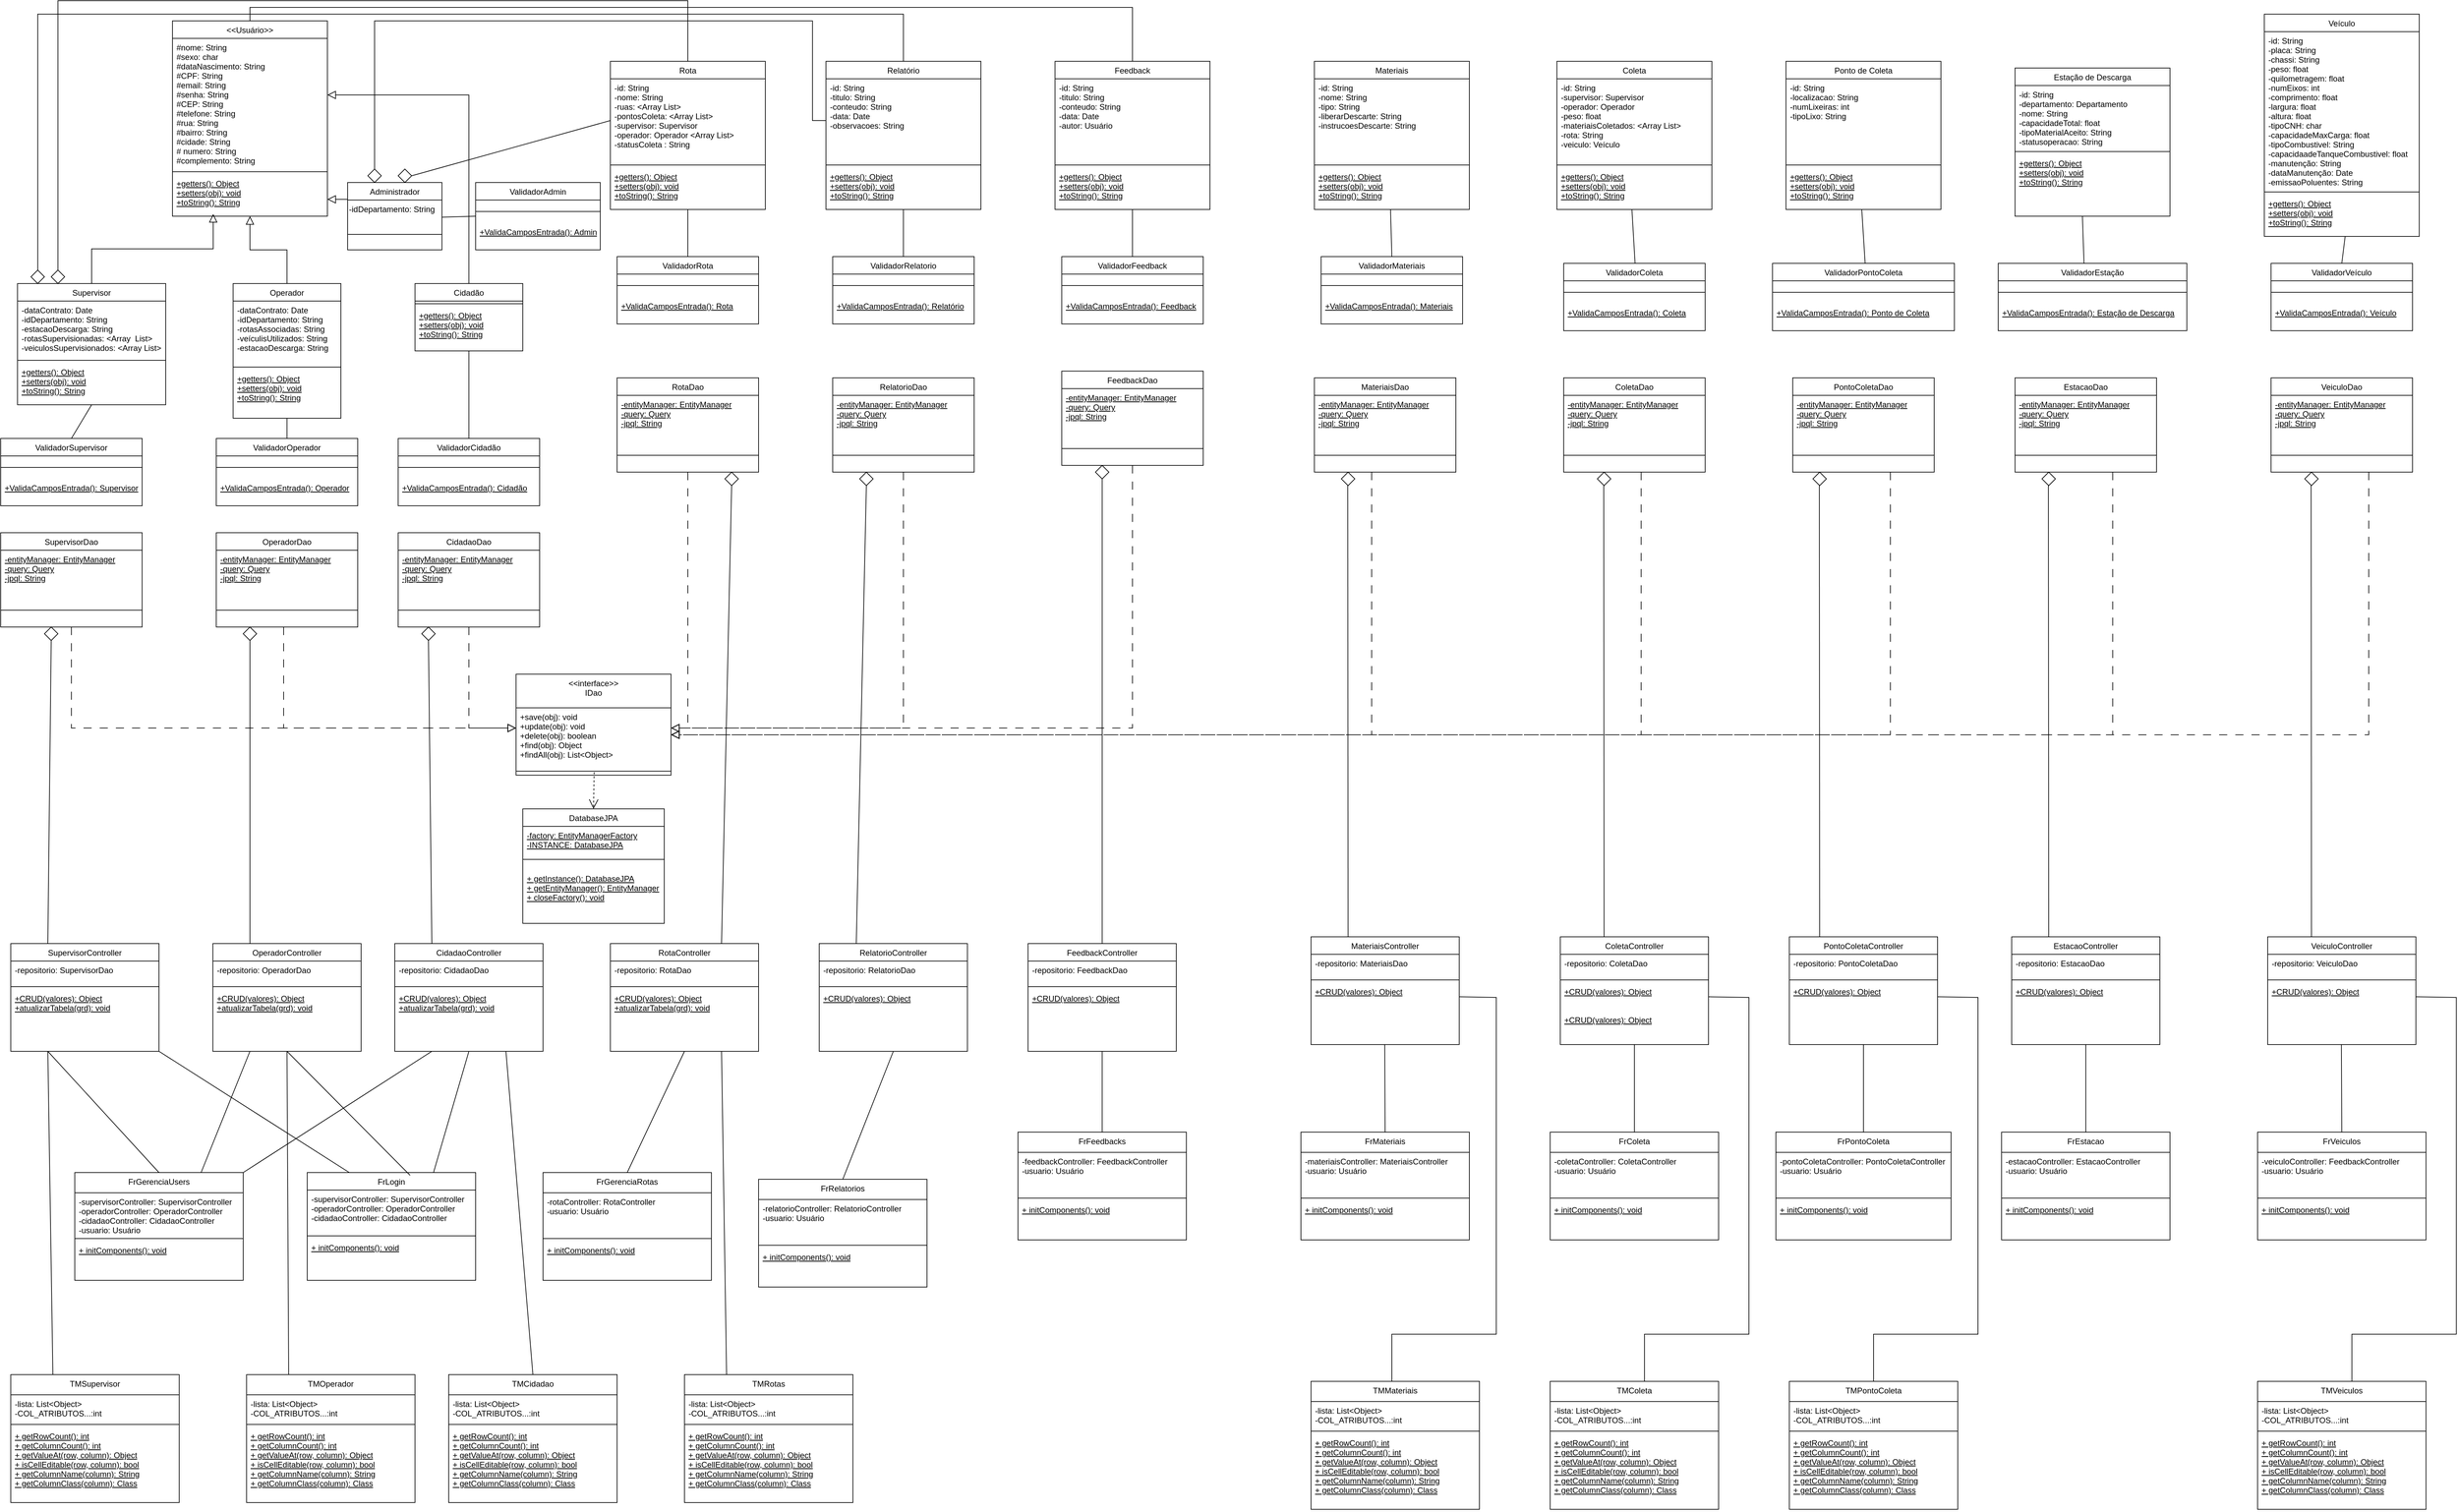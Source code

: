 <mxfile version="26.0.14">
  <diagram id="C5RBs43oDa-KdzZeNtuy" name="Page-1">
    <mxGraphModel dx="2933" dy="1420" grid="1" gridSize="10" guides="1" tooltips="1" connect="1" arrows="1" fold="1" page="1" pageScale="1" pageWidth="4000" pageHeight="4681" math="0" shadow="0">
      <root>
        <mxCell id="WIyWlLk6GJQsqaUBKTNV-0" />
        <mxCell id="WIyWlLk6GJQsqaUBKTNV-1" parent="WIyWlLk6GJQsqaUBKTNV-0" />
        <mxCell id="Er0_yB_5rbTC_ETRwour-0" value="&lt;&lt;Usuário&gt;&gt;" style="swimlane;fontStyle=0;align=center;verticalAlign=top;childLayout=stackLayout;horizontal=1;startSize=26;horizontalStack=0;resizeParent=1;resizeLast=0;collapsible=1;marginBottom=0;rounded=0;shadow=0;strokeWidth=1;" parent="WIyWlLk6GJQsqaUBKTNV-1" vertex="1">
          <mxGeometry x="395" y="90" width="230" height="290" as="geometry">
            <mxRectangle x="130" y="380" width="160" height="26" as="alternateBounds" />
          </mxGeometry>
        </mxCell>
        <mxCell id="Er0_yB_5rbTC_ETRwour-1" value="#nome: String&#xa;#sexo: char&#xa;#dataNascimento: String&#xa;#CPF: String&#xa;#email: String&#xa;#senha: String&#xa;#CEP: String&#xa;#telefone: String&#xa;#rua: String&#xa;#bairro: String&#xa;#cidade: String&#xa;# numero: String&#xa;#complemento: String&#xa;" style="text;align=left;verticalAlign=top;spacingLeft=4;spacingRight=4;overflow=hidden;rotatable=0;points=[[0,0.5],[1,0.5]];portConstraint=eastwest;" parent="Er0_yB_5rbTC_ETRwour-0" vertex="1">
          <mxGeometry y="26" width="230" height="194" as="geometry" />
        </mxCell>
        <mxCell id="Er0_yB_5rbTC_ETRwour-3" value="" style="line;html=1;strokeWidth=1;align=left;verticalAlign=middle;spacingTop=-1;spacingLeft=3;spacingRight=3;rotatable=0;labelPosition=right;points=[];portConstraint=eastwest;" parent="Er0_yB_5rbTC_ETRwour-0" vertex="1">
          <mxGeometry y="220" width="230" height="8" as="geometry" />
        </mxCell>
        <mxCell id="Er0_yB_5rbTC_ETRwour-4" value="+getters(): Object&#xa;+setters(obj): void&#xa;+toString(): String&#xa;" style="text;align=left;verticalAlign=top;spacingLeft=4;spacingRight=4;overflow=hidden;rotatable=0;points=[[0,0.5],[1,0.5]];portConstraint=eastwest;fontStyle=4" parent="Er0_yB_5rbTC_ETRwour-0" vertex="1">
          <mxGeometry y="228" width="230" height="62" as="geometry" />
        </mxCell>
        <mxCell id="Er0_yB_5rbTC_ETRwour-6" value="" style="endArrow=block;endSize=10;endFill=0;shadow=0;strokeWidth=1;rounded=0;curved=0;edgeStyle=elbowEdgeStyle;elbow=vertical;" parent="WIyWlLk6GJQsqaUBKTNV-1" source="Er0_yB_5rbTC_ETRwour-7" target="Er0_yB_5rbTC_ETRwour-0" edge="1">
          <mxGeometry width="160" relative="1" as="geometry">
            <mxPoint x="45" y="460" as="sourcePoint" />
            <mxPoint x="215" y="360" as="targetPoint" />
          </mxGeometry>
        </mxCell>
        <mxCell id="Er0_yB_5rbTC_ETRwour-7" value="Administrador" style="swimlane;fontStyle=0;align=center;verticalAlign=top;childLayout=stackLayout;horizontal=1;startSize=26;horizontalStack=0;resizeParent=1;resizeLast=0;collapsible=1;marginBottom=0;rounded=0;shadow=0;strokeWidth=1;" parent="WIyWlLk6GJQsqaUBKTNV-1" vertex="1">
          <mxGeometry x="655" y="330" width="140" height="100" as="geometry">
            <mxRectangle x="130" y="380" width="160" height="26" as="alternateBounds" />
          </mxGeometry>
        </mxCell>
        <mxCell id="X5JaJV5LJX-rO5BSBA-Q-0" value="&lt;span style=&quot;color: rgb(0, 0, 0); font-family: Helvetica; font-size: 12px; font-style: normal; font-variant-ligatures: normal; font-variant-caps: normal; font-weight: 400; letter-spacing: normal; orphans: 2; text-align: left; text-indent: 0px; text-transform: none; widows: 2; word-spacing: 0px; -webkit-text-stroke-width: 0px; white-space: nowrap; background-color: rgb(251, 251, 251); text-decoration-thickness: initial; text-decoration-style: initial; text-decoration-color: initial; display: inline !important; float: none;&quot;&gt;-idDepartamento: String&lt;/span&gt;&lt;br style=&quot;forced-color-adjust: none; padding: 0px; margin: 0px; color: rgb(0, 0, 0); font-family: Helvetica; font-size: 12px; font-style: normal; font-variant-ligatures: normal; font-variant-caps: normal; font-weight: 400; letter-spacing: normal; orphans: 2; text-align: left; text-indent: 0px; text-transform: none; widows: 2; word-spacing: 0px; -webkit-text-stroke-width: 0px; white-space: nowrap; background-color: rgb(251, 251, 251); text-decoration-thickness: initial; text-decoration-style: initial; text-decoration-color: initial;&quot;&gt;" style="text;whiteSpace=wrap;html=1;" parent="Er0_yB_5rbTC_ETRwour-7" vertex="1">
          <mxGeometry y="26" width="140" height="34" as="geometry" />
        </mxCell>
        <mxCell id="Er0_yB_5rbTC_ETRwour-10" value="" style="line;html=1;strokeWidth=1;align=left;verticalAlign=middle;spacingTop=-1;spacingLeft=3;spacingRight=3;rotatable=0;labelPosition=right;points=[];portConstraint=eastwest;" parent="Er0_yB_5rbTC_ETRwour-7" vertex="1">
          <mxGeometry y="60" width="140" height="34" as="geometry" />
        </mxCell>
        <mxCell id="Er0_yB_5rbTC_ETRwour-14" value="" style="endArrow=block;endSize=10;endFill=0;shadow=0;strokeWidth=1;rounded=0;curved=0;edgeStyle=elbowEdgeStyle;elbow=vertical;entryX=0.263;entryY=0.948;entryDx=0;entryDy=0;entryPerimeter=0;" parent="WIyWlLk6GJQsqaUBKTNV-1" source="Er0_yB_5rbTC_ETRwour-15" target="Er0_yB_5rbTC_ETRwour-4" edge="1">
          <mxGeometry width="160" relative="1" as="geometry">
            <mxPoint x="405" y="480" as="sourcePoint" />
            <mxPoint x="550" y="360" as="targetPoint" />
          </mxGeometry>
        </mxCell>
        <mxCell id="Er0_yB_5rbTC_ETRwour-15" value="Supervisor" style="swimlane;fontStyle=0;align=center;verticalAlign=top;childLayout=stackLayout;horizontal=1;startSize=26;horizontalStack=0;resizeParent=1;resizeLast=0;collapsible=1;marginBottom=0;rounded=0;shadow=0;strokeWidth=1;" parent="WIyWlLk6GJQsqaUBKTNV-1" vertex="1">
          <mxGeometry x="165" y="480" width="220" height="180" as="geometry">
            <mxRectangle x="130" y="380" width="160" height="26" as="alternateBounds" />
          </mxGeometry>
        </mxCell>
        <mxCell id="Er0_yB_5rbTC_ETRwour-16" value="-dataContrato: Date&#xa;-idDepartamento: String&#xa;-estacaoDescarga: String&#xa;-rotasSupervisionadas: &lt;Array  List&gt;&#xa;-veiculosSupervisionados: &lt;Array List&gt;&#xa;" style="text;align=left;verticalAlign=top;spacingLeft=4;spacingRight=4;overflow=hidden;rotatable=0;points=[[0,0.5],[1,0.5]];portConstraint=eastwest;" parent="Er0_yB_5rbTC_ETRwour-15" vertex="1">
          <mxGeometry y="26" width="220" height="84" as="geometry" />
        </mxCell>
        <mxCell id="Er0_yB_5rbTC_ETRwour-17" value="" style="line;html=1;strokeWidth=1;align=left;verticalAlign=middle;spacingTop=-1;spacingLeft=3;spacingRight=3;rotatable=0;labelPosition=right;points=[];portConstraint=eastwest;" parent="Er0_yB_5rbTC_ETRwour-15" vertex="1">
          <mxGeometry y="110" width="220" height="8" as="geometry" />
        </mxCell>
        <mxCell id="Er0_yB_5rbTC_ETRwour-18" value="+getters(): Object&#xa;+setters(obj): void&#xa;+toString(): String&#xa;" style="text;align=left;verticalAlign=top;spacingLeft=4;spacingRight=4;overflow=hidden;rotatable=0;points=[[0,0.5],[1,0.5]];portConstraint=eastwest;fontStyle=4" parent="Er0_yB_5rbTC_ETRwour-15" vertex="1">
          <mxGeometry y="118" width="220" height="62" as="geometry" />
        </mxCell>
        <mxCell id="Er0_yB_5rbTC_ETRwour-19" value="" style="endArrow=block;endSize=10;endFill=0;shadow=0;strokeWidth=1;rounded=0;curved=0;edgeStyle=elbowEdgeStyle;elbow=vertical;" parent="WIyWlLk6GJQsqaUBKTNV-1" source="Er0_yB_5rbTC_ETRwour-20" target="Er0_yB_5rbTC_ETRwour-0" edge="1">
          <mxGeometry width="160" relative="1" as="geometry">
            <mxPoint x="850" y="490" as="sourcePoint" />
            <mxPoint x="245" y="340" as="targetPoint" />
          </mxGeometry>
        </mxCell>
        <mxCell id="Er0_yB_5rbTC_ETRwour-20" value="Operador" style="swimlane;fontStyle=0;align=center;verticalAlign=top;childLayout=stackLayout;horizontal=1;startSize=26;horizontalStack=0;resizeParent=1;resizeLast=0;collapsible=1;marginBottom=0;rounded=0;shadow=0;strokeWidth=1;" parent="WIyWlLk6GJQsqaUBKTNV-1" vertex="1">
          <mxGeometry x="485" y="480" width="160" height="200" as="geometry">
            <mxRectangle x="130" y="380" width="160" height="26" as="alternateBounds" />
          </mxGeometry>
        </mxCell>
        <mxCell id="Er0_yB_5rbTC_ETRwour-21" value="-dataContrato: Date&#xa;-idDepartamento: String&#xa;-rotasAssociadas: String&#xa;-veículisUtilizados: String&#xa;-estacaoDescarga: String" style="text;align=left;verticalAlign=top;spacingLeft=4;spacingRight=4;overflow=hidden;rotatable=0;points=[[0,0.5],[1,0.5]];portConstraint=eastwest;" parent="Er0_yB_5rbTC_ETRwour-20" vertex="1">
          <mxGeometry y="26" width="160" height="94" as="geometry" />
        </mxCell>
        <mxCell id="Er0_yB_5rbTC_ETRwour-22" value="" style="line;html=1;strokeWidth=1;align=left;verticalAlign=middle;spacingTop=-1;spacingLeft=3;spacingRight=3;rotatable=0;labelPosition=right;points=[];portConstraint=eastwest;" parent="Er0_yB_5rbTC_ETRwour-20" vertex="1">
          <mxGeometry y="120" width="160" height="8" as="geometry" />
        </mxCell>
        <mxCell id="Er0_yB_5rbTC_ETRwour-23" value="+getters(): Object&#xa;+setters(obj): void&#xa;+toString(): String&#xa;" style="text;align=left;verticalAlign=top;spacingLeft=4;spacingRight=4;overflow=hidden;rotatable=0;points=[[0,0.5],[1,0.5]];portConstraint=eastwest;fontStyle=4" parent="Er0_yB_5rbTC_ETRwour-20" vertex="1">
          <mxGeometry y="128" width="160" height="62" as="geometry" />
        </mxCell>
        <mxCell id="Er0_yB_5rbTC_ETRwour-28" value="" style="endArrow=block;endSize=10;endFill=0;shadow=0;strokeWidth=1;rounded=0;curved=0;edgeStyle=elbowEdgeStyle;elbow=vertical;exitX=0.5;exitY=0;exitDx=0;exitDy=0;" parent="WIyWlLk6GJQsqaUBKTNV-1" source="Er0_yB_5rbTC_ETRwour-30" target="Er0_yB_5rbTC_ETRwour-1" edge="1">
          <mxGeometry width="160" relative="1" as="geometry">
            <mxPoint x="520" y="270" as="sourcePoint" />
            <mxPoint x="355" y="130" as="targetPoint" />
            <Array as="points">
              <mxPoint x="835" y="200" />
            </Array>
          </mxGeometry>
        </mxCell>
        <mxCell id="Er0_yB_5rbTC_ETRwour-30" value="Cidadão" style="swimlane;fontStyle=0;align=center;verticalAlign=top;childLayout=stackLayout;horizontal=1;startSize=26;horizontalStack=0;resizeParent=1;resizeLast=0;collapsible=1;marginBottom=0;rounded=0;shadow=0;strokeWidth=1;" parent="WIyWlLk6GJQsqaUBKTNV-1" vertex="1">
          <mxGeometry x="755" y="480" width="160" height="100" as="geometry">
            <mxRectangle x="130" y="380" width="160" height="26" as="alternateBounds" />
          </mxGeometry>
        </mxCell>
        <mxCell id="Er0_yB_5rbTC_ETRwour-32" value="" style="line;html=1;strokeWidth=1;align=left;verticalAlign=middle;spacingTop=-1;spacingLeft=3;spacingRight=3;rotatable=0;labelPosition=right;points=[];portConstraint=eastwest;" parent="Er0_yB_5rbTC_ETRwour-30" vertex="1">
          <mxGeometry y="26" width="160" height="8" as="geometry" />
        </mxCell>
        <mxCell id="Er0_yB_5rbTC_ETRwour-33" value="+getters(): Object&#xa;+setters(obj): void&#xa;+toString(): String&#xa;" style="text;align=left;verticalAlign=top;spacingLeft=4;spacingRight=4;overflow=hidden;rotatable=0;points=[[0,0.5],[1,0.5]];portConstraint=eastwest;fontStyle=4" parent="Er0_yB_5rbTC_ETRwour-30" vertex="1">
          <mxGeometry y="34" width="160" height="62" as="geometry" />
        </mxCell>
        <mxCell id="Er0_yB_5rbTC_ETRwour-35" value="ValidadorOperador" style="swimlane;fontStyle=0;align=center;verticalAlign=top;childLayout=stackLayout;horizontal=1;startSize=26;horizontalStack=0;resizeParent=1;resizeLast=0;collapsible=1;marginBottom=0;rounded=0;shadow=0;strokeWidth=1;" parent="WIyWlLk6GJQsqaUBKTNV-1" vertex="1">
          <mxGeometry x="460" y="710" width="210" height="100" as="geometry">
            <mxRectangle x="130" y="380" width="160" height="26" as="alternateBounds" />
          </mxGeometry>
        </mxCell>
        <mxCell id="Er0_yB_5rbTC_ETRwour-36" value="" style="line;html=1;strokeWidth=1;align=left;verticalAlign=middle;spacingTop=-1;spacingLeft=3;spacingRight=3;rotatable=0;labelPosition=right;points=[];portConstraint=eastwest;" parent="Er0_yB_5rbTC_ETRwour-35" vertex="1">
          <mxGeometry y="26" width="210" height="34" as="geometry" />
        </mxCell>
        <mxCell id="Er0_yB_5rbTC_ETRwour-37" value="+ValidaCamposEntrada(): Operador&#xa;" style="text;align=left;verticalAlign=top;spacingLeft=4;spacingRight=4;overflow=hidden;rotatable=0;points=[[0,0.5],[1,0.5]];portConstraint=eastwest;fontStyle=4" parent="Er0_yB_5rbTC_ETRwour-35" vertex="1">
          <mxGeometry y="60" width="210" height="30" as="geometry" />
        </mxCell>
        <mxCell id="Er0_yB_5rbTC_ETRwour-38" value="ValidadorSupervisor" style="swimlane;fontStyle=0;align=center;verticalAlign=top;childLayout=stackLayout;horizontal=1;startSize=26;horizontalStack=0;resizeParent=1;resizeLast=0;collapsible=1;marginBottom=0;rounded=0;shadow=0;strokeWidth=1;" parent="WIyWlLk6GJQsqaUBKTNV-1" vertex="1">
          <mxGeometry x="140" y="710" width="210" height="100" as="geometry">
            <mxRectangle x="130" y="380" width="160" height="26" as="alternateBounds" />
          </mxGeometry>
        </mxCell>
        <mxCell id="Er0_yB_5rbTC_ETRwour-39" value="" style="line;html=1;strokeWidth=1;align=left;verticalAlign=middle;spacingTop=-1;spacingLeft=3;spacingRight=3;rotatable=0;labelPosition=right;points=[];portConstraint=eastwest;" parent="Er0_yB_5rbTC_ETRwour-38" vertex="1">
          <mxGeometry y="26" width="210" height="34" as="geometry" />
        </mxCell>
        <mxCell id="Er0_yB_5rbTC_ETRwour-40" value="+ValidaCamposEntrada(): Supervisor&#xa;" style="text;align=left;verticalAlign=top;spacingLeft=4;spacingRight=4;overflow=hidden;rotatable=0;points=[[0,0.5],[1,0.5]];portConstraint=eastwest;fontStyle=4" parent="Er0_yB_5rbTC_ETRwour-38" vertex="1">
          <mxGeometry y="60" width="210" height="30" as="geometry" />
        </mxCell>
        <mxCell id="Er0_yB_5rbTC_ETRwour-41" value="ValidadorCidadão" style="swimlane;fontStyle=0;align=center;verticalAlign=top;childLayout=stackLayout;horizontal=1;startSize=26;horizontalStack=0;resizeParent=1;resizeLast=0;collapsible=1;marginBottom=0;rounded=0;shadow=0;strokeWidth=1;" parent="WIyWlLk6GJQsqaUBKTNV-1" vertex="1">
          <mxGeometry x="730" y="710" width="210" height="100" as="geometry">
            <mxRectangle x="130" y="380" width="160" height="26" as="alternateBounds" />
          </mxGeometry>
        </mxCell>
        <mxCell id="Er0_yB_5rbTC_ETRwour-42" value="" style="line;html=1;strokeWidth=1;align=left;verticalAlign=middle;spacingTop=-1;spacingLeft=3;spacingRight=3;rotatable=0;labelPosition=right;points=[];portConstraint=eastwest;" parent="Er0_yB_5rbTC_ETRwour-41" vertex="1">
          <mxGeometry y="26" width="210" height="34" as="geometry" />
        </mxCell>
        <mxCell id="Er0_yB_5rbTC_ETRwour-43" value="+ValidaCamposEntrada(): Cidadão&#xa;" style="text;align=left;verticalAlign=top;spacingLeft=4;spacingRight=4;overflow=hidden;rotatable=0;points=[[0,0.5],[1,0.5]];portConstraint=eastwest;fontStyle=4" parent="Er0_yB_5rbTC_ETRwour-41" vertex="1">
          <mxGeometry y="60" width="210" height="30" as="geometry" />
        </mxCell>
        <mxCell id="Er0_yB_5rbTC_ETRwour-44" value="" style="endArrow=none;html=1;rounded=0;exitX=0.5;exitY=0;exitDx=0;exitDy=0;entryX=0.5;entryY=1;entryDx=0;entryDy=0;entryPerimeter=0;" parent="WIyWlLk6GJQsqaUBKTNV-1" source="Er0_yB_5rbTC_ETRwour-38" target="Er0_yB_5rbTC_ETRwour-18" edge="1">
          <mxGeometry width="50" height="50" relative="1" as="geometry">
            <mxPoint x="525" y="670" as="sourcePoint" />
            <mxPoint x="575" y="620" as="targetPoint" />
          </mxGeometry>
        </mxCell>
        <mxCell id="Er0_yB_5rbTC_ETRwour-45" value="" style="endArrow=none;html=1;rounded=0;" parent="WIyWlLk6GJQsqaUBKTNV-1" source="Er0_yB_5rbTC_ETRwour-35" edge="1">
          <mxGeometry width="50" height="50" relative="1" as="geometry">
            <mxPoint x="525" y="670" as="sourcePoint" />
            <mxPoint x="565" y="680" as="targetPoint" />
          </mxGeometry>
        </mxCell>
        <mxCell id="Er0_yB_5rbTC_ETRwour-46" value="" style="endArrow=none;html=1;rounded=0;entryX=0.5;entryY=1;entryDx=0;entryDy=0;" parent="WIyWlLk6GJQsqaUBKTNV-1" source="Er0_yB_5rbTC_ETRwour-41" target="Er0_yB_5rbTC_ETRwour-30" edge="1">
          <mxGeometry width="50" height="50" relative="1" as="geometry">
            <mxPoint x="815" y="690" as="sourcePoint" />
            <mxPoint x="865" y="640" as="targetPoint" />
          </mxGeometry>
        </mxCell>
        <mxCell id="Er0_yB_5rbTC_ETRwour-47" value="Feedback" style="swimlane;fontStyle=0;align=center;verticalAlign=top;childLayout=stackLayout;horizontal=1;startSize=26;horizontalStack=0;resizeParent=1;resizeLast=0;collapsible=1;marginBottom=0;rounded=0;shadow=0;strokeWidth=1;" parent="WIyWlLk6GJQsqaUBKTNV-1" vertex="1">
          <mxGeometry x="1705" y="150" width="230" height="220" as="geometry">
            <mxRectangle x="130" y="380" width="160" height="26" as="alternateBounds" />
          </mxGeometry>
        </mxCell>
        <mxCell id="Er0_yB_5rbTC_ETRwour-48" value="-id: String&#xa;-titulo: String&#xa;-conteudo: String&#xa;-data: Date&#xa;-autor: Usuário" style="text;align=left;verticalAlign=top;spacingLeft=4;spacingRight=4;overflow=hidden;rotatable=0;points=[[0,0.5],[1,0.5]];portConstraint=eastwest;" parent="Er0_yB_5rbTC_ETRwour-47" vertex="1">
          <mxGeometry y="26" width="230" height="124" as="geometry" />
        </mxCell>
        <mxCell id="Er0_yB_5rbTC_ETRwour-49" value="" style="line;html=1;strokeWidth=1;align=left;verticalAlign=middle;spacingTop=-1;spacingLeft=3;spacingRight=3;rotatable=0;labelPosition=right;points=[];portConstraint=eastwest;" parent="Er0_yB_5rbTC_ETRwour-47" vertex="1">
          <mxGeometry y="150" width="230" height="8" as="geometry" />
        </mxCell>
        <mxCell id="Er0_yB_5rbTC_ETRwour-50" value="+getters(): Object&#xa;+setters(obj): void&#xa;+toString(): String&#xa;" style="text;align=left;verticalAlign=top;spacingLeft=4;spacingRight=4;overflow=hidden;rotatable=0;points=[[0,0.5],[1,0.5]];portConstraint=eastwest;fontStyle=4" parent="Er0_yB_5rbTC_ETRwour-47" vertex="1">
          <mxGeometry y="158" width="230" height="62" as="geometry" />
        </mxCell>
        <mxCell id="Er0_yB_5rbTC_ETRwour-51" value="ValidadorFeedback" style="swimlane;fontStyle=0;align=center;verticalAlign=top;childLayout=stackLayout;horizontal=1;startSize=26;horizontalStack=0;resizeParent=1;resizeLast=0;collapsible=1;marginBottom=0;rounded=0;shadow=0;strokeWidth=1;" parent="WIyWlLk6GJQsqaUBKTNV-1" vertex="1">
          <mxGeometry x="1715" y="440" width="210" height="100" as="geometry">
            <mxRectangle x="130" y="380" width="160" height="26" as="alternateBounds" />
          </mxGeometry>
        </mxCell>
        <mxCell id="Er0_yB_5rbTC_ETRwour-52" value="" style="line;html=1;strokeWidth=1;align=left;verticalAlign=middle;spacingTop=-1;spacingLeft=3;spacingRight=3;rotatable=0;labelPosition=right;points=[];portConstraint=eastwest;" parent="Er0_yB_5rbTC_ETRwour-51" vertex="1">
          <mxGeometry y="26" width="210" height="34" as="geometry" />
        </mxCell>
        <mxCell id="Er0_yB_5rbTC_ETRwour-53" value="+ValidaCamposEntrada(): Feedback&#xa;" style="text;align=left;verticalAlign=top;spacingLeft=4;spacingRight=4;overflow=hidden;rotatable=0;points=[[0,0.5],[1,0.5]];portConstraint=eastwest;fontStyle=4" parent="Er0_yB_5rbTC_ETRwour-51" vertex="1">
          <mxGeometry y="60" width="210" height="30" as="geometry" />
        </mxCell>
        <mxCell id="Er0_yB_5rbTC_ETRwour-54" value="" style="endArrow=none;html=1;rounded=0;" parent="WIyWlLk6GJQsqaUBKTNV-1" source="Er0_yB_5rbTC_ETRwour-51" target="Er0_yB_5rbTC_ETRwour-50" edge="1">
          <mxGeometry width="50" height="50" relative="1" as="geometry">
            <mxPoint x="1819" y="440" as="sourcePoint" />
            <mxPoint x="1819" y="400" as="targetPoint" />
          </mxGeometry>
        </mxCell>
        <mxCell id="Er0_yB_5rbTC_ETRwour-55" value="Rota" style="swimlane;fontStyle=0;align=center;verticalAlign=top;childLayout=stackLayout;horizontal=1;startSize=26;horizontalStack=0;resizeParent=1;resizeLast=0;collapsible=1;marginBottom=0;rounded=0;shadow=0;strokeWidth=1;" parent="WIyWlLk6GJQsqaUBKTNV-1" vertex="1">
          <mxGeometry x="1045" y="150" width="230" height="220" as="geometry">
            <mxRectangle x="130" y="380" width="160" height="26" as="alternateBounds" />
          </mxGeometry>
        </mxCell>
        <mxCell id="Er0_yB_5rbTC_ETRwour-56" value="-id: String&#xa;-nome: String&#xa;-ruas: &lt;Array List&gt;&#xa;-pontosColeta: &lt;Array List&gt;&#xa;-supervisor: Supervisor&#xa;-operador: Operador &lt;Array List&gt;&#xa;-statusColeta : String&#xa;" style="text;align=left;verticalAlign=top;spacingLeft=4;spacingRight=4;overflow=hidden;rotatable=0;points=[[0,0.5],[1,0.5]];portConstraint=eastwest;" parent="Er0_yB_5rbTC_ETRwour-55" vertex="1">
          <mxGeometry y="26" width="230" height="124" as="geometry" />
        </mxCell>
        <mxCell id="Er0_yB_5rbTC_ETRwour-57" value="" style="line;html=1;strokeWidth=1;align=left;verticalAlign=middle;spacingTop=-1;spacingLeft=3;spacingRight=3;rotatable=0;labelPosition=right;points=[];portConstraint=eastwest;" parent="Er0_yB_5rbTC_ETRwour-55" vertex="1">
          <mxGeometry y="150" width="230" height="8" as="geometry" />
        </mxCell>
        <mxCell id="Er0_yB_5rbTC_ETRwour-58" value="+getters(): Object&#xa;+setters(obj): void&#xa;+toString(): String&#xa;" style="text;align=left;verticalAlign=top;spacingLeft=4;spacingRight=4;overflow=hidden;rotatable=0;points=[[0,0.5],[1,0.5]];portConstraint=eastwest;fontStyle=4" parent="Er0_yB_5rbTC_ETRwour-55" vertex="1">
          <mxGeometry y="158" width="230" height="62" as="geometry" />
        </mxCell>
        <mxCell id="Er0_yB_5rbTC_ETRwour-59" value="ValidadorRota" style="swimlane;fontStyle=0;align=center;verticalAlign=top;childLayout=stackLayout;horizontal=1;startSize=26;horizontalStack=0;resizeParent=1;resizeLast=0;collapsible=1;marginBottom=0;rounded=0;shadow=0;strokeWidth=1;" parent="WIyWlLk6GJQsqaUBKTNV-1" vertex="1">
          <mxGeometry x="1055" y="440" width="210" height="100" as="geometry">
            <mxRectangle x="130" y="380" width="160" height="26" as="alternateBounds" />
          </mxGeometry>
        </mxCell>
        <mxCell id="Er0_yB_5rbTC_ETRwour-60" value="" style="line;html=1;strokeWidth=1;align=left;verticalAlign=middle;spacingTop=-1;spacingLeft=3;spacingRight=3;rotatable=0;labelPosition=right;points=[];portConstraint=eastwest;" parent="Er0_yB_5rbTC_ETRwour-59" vertex="1">
          <mxGeometry y="26" width="210" height="34" as="geometry" />
        </mxCell>
        <mxCell id="Er0_yB_5rbTC_ETRwour-61" value="+ValidaCamposEntrada(): Rota&#xa;" style="text;align=left;verticalAlign=top;spacingLeft=4;spacingRight=4;overflow=hidden;rotatable=0;points=[[0,0.5],[1,0.5]];portConstraint=eastwest;fontStyle=4" parent="Er0_yB_5rbTC_ETRwour-59" vertex="1">
          <mxGeometry y="60" width="210" height="30" as="geometry" />
        </mxCell>
        <mxCell id="Er0_yB_5rbTC_ETRwour-62" value="" style="endArrow=none;html=1;rounded=0;" parent="WIyWlLk6GJQsqaUBKTNV-1" source="Er0_yB_5rbTC_ETRwour-59" target="Er0_yB_5rbTC_ETRwour-58" edge="1">
          <mxGeometry width="50" height="50" relative="1" as="geometry">
            <mxPoint x="1159" y="440" as="sourcePoint" />
            <mxPoint x="1159" y="400" as="targetPoint" />
          </mxGeometry>
        </mxCell>
        <mxCell id="Er0_yB_5rbTC_ETRwour-63" value="Relatório" style="swimlane;fontStyle=0;align=center;verticalAlign=top;childLayout=stackLayout;horizontal=1;startSize=26;horizontalStack=0;resizeParent=1;resizeLast=0;collapsible=1;marginBottom=0;rounded=0;shadow=0;strokeWidth=1;" parent="WIyWlLk6GJQsqaUBKTNV-1" vertex="1">
          <mxGeometry x="1365" y="150" width="230" height="220" as="geometry">
            <mxRectangle x="130" y="380" width="160" height="26" as="alternateBounds" />
          </mxGeometry>
        </mxCell>
        <mxCell id="Er0_yB_5rbTC_ETRwour-64" value="-id: String&#xa;-titulo: String&#xa;-conteudo: String&#xa;-data: Date&#xa;-observacoes: String" style="text;align=left;verticalAlign=top;spacingLeft=4;spacingRight=4;overflow=hidden;rotatable=0;points=[[0,0.5],[1,0.5]];portConstraint=eastwest;" parent="Er0_yB_5rbTC_ETRwour-63" vertex="1">
          <mxGeometry y="26" width="230" height="124" as="geometry" />
        </mxCell>
        <mxCell id="Er0_yB_5rbTC_ETRwour-65" value="" style="line;html=1;strokeWidth=1;align=left;verticalAlign=middle;spacingTop=-1;spacingLeft=3;spacingRight=3;rotatable=0;labelPosition=right;points=[];portConstraint=eastwest;" parent="Er0_yB_5rbTC_ETRwour-63" vertex="1">
          <mxGeometry y="150" width="230" height="8" as="geometry" />
        </mxCell>
        <mxCell id="Er0_yB_5rbTC_ETRwour-66" value="+getters(): Object&#xa;+setters(obj): void&#xa;+toString(): String&#xa;" style="text;align=left;verticalAlign=top;spacingLeft=4;spacingRight=4;overflow=hidden;rotatable=0;points=[[0,0.5],[1,0.5]];portConstraint=eastwest;fontStyle=4" parent="Er0_yB_5rbTC_ETRwour-63" vertex="1">
          <mxGeometry y="158" width="230" height="62" as="geometry" />
        </mxCell>
        <mxCell id="Er0_yB_5rbTC_ETRwour-67" value="ValidadorRelatorio" style="swimlane;fontStyle=0;align=center;verticalAlign=top;childLayout=stackLayout;horizontal=1;startSize=26;horizontalStack=0;resizeParent=1;resizeLast=0;collapsible=1;marginBottom=0;rounded=0;shadow=0;strokeWidth=1;" parent="WIyWlLk6GJQsqaUBKTNV-1" vertex="1">
          <mxGeometry x="1375" y="440" width="210" height="100" as="geometry">
            <mxRectangle x="130" y="380" width="160" height="26" as="alternateBounds" />
          </mxGeometry>
        </mxCell>
        <mxCell id="Er0_yB_5rbTC_ETRwour-68" value="" style="line;html=1;strokeWidth=1;align=left;verticalAlign=middle;spacingTop=-1;spacingLeft=3;spacingRight=3;rotatable=0;labelPosition=right;points=[];portConstraint=eastwest;" parent="Er0_yB_5rbTC_ETRwour-67" vertex="1">
          <mxGeometry y="26" width="210" height="34" as="geometry" />
        </mxCell>
        <mxCell id="Er0_yB_5rbTC_ETRwour-69" value="+ValidaCamposEntrada(): Relatório&#xa;" style="text;align=left;verticalAlign=top;spacingLeft=4;spacingRight=4;overflow=hidden;rotatable=0;points=[[0,0.5],[1,0.5]];portConstraint=eastwest;fontStyle=4" parent="Er0_yB_5rbTC_ETRwour-67" vertex="1">
          <mxGeometry y="60" width="210" height="30" as="geometry" />
        </mxCell>
        <mxCell id="Er0_yB_5rbTC_ETRwour-70" value="" style="endArrow=none;html=1;rounded=0;" parent="WIyWlLk6GJQsqaUBKTNV-1" source="Er0_yB_5rbTC_ETRwour-67" target="Er0_yB_5rbTC_ETRwour-66" edge="1">
          <mxGeometry width="50" height="50" relative="1" as="geometry">
            <mxPoint x="1479" y="440" as="sourcePoint" />
            <mxPoint x="1479" y="400" as="targetPoint" />
          </mxGeometry>
        </mxCell>
        <mxCell id="Er0_yB_5rbTC_ETRwour-71" value="" style="rhombus;whiteSpace=wrap;html=1;" parent="WIyWlLk6GJQsqaUBKTNV-1" vertex="1">
          <mxGeometry x="185" y="460" width="20" height="20" as="geometry" />
        </mxCell>
        <mxCell id="Er0_yB_5rbTC_ETRwour-72" value="" style="endArrow=none;html=1;rounded=0;exitX=0.5;exitY=0;exitDx=0;exitDy=0;entryX=0.5;entryY=0;entryDx=0;entryDy=0;" parent="WIyWlLk6GJQsqaUBKTNV-1" source="Er0_yB_5rbTC_ETRwour-71" target="Er0_yB_5rbTC_ETRwour-63" edge="1">
          <mxGeometry width="50" height="50" relative="1" as="geometry">
            <mxPoint x="1025" y="580" as="sourcePoint" />
            <mxPoint x="1075" y="530" as="targetPoint" />
            <Array as="points">
              <mxPoint x="195" y="80" />
              <mxPoint x="1480" y="80" />
            </Array>
          </mxGeometry>
        </mxCell>
        <mxCell id="Er0_yB_5rbTC_ETRwour-73" value="" style="rhombus;whiteSpace=wrap;html=1;" parent="WIyWlLk6GJQsqaUBKTNV-1" vertex="1">
          <mxGeometry x="685" y="310" width="20" height="20" as="geometry" />
        </mxCell>
        <mxCell id="Er0_yB_5rbTC_ETRwour-74" value="" style="endArrow=none;html=1;rounded=0;exitX=0.5;exitY=0;exitDx=0;exitDy=0;entryX=0;entryY=0.5;entryDx=0;entryDy=0;" parent="WIyWlLk6GJQsqaUBKTNV-1" source="Er0_yB_5rbTC_ETRwour-73" target="Er0_yB_5rbTC_ETRwour-64" edge="1">
          <mxGeometry width="50" height="50" relative="1" as="geometry">
            <mxPoint x="205" y="470" as="sourcePoint" />
            <mxPoint x="1490" y="160" as="targetPoint" />
            <Array as="points">
              <mxPoint x="695" y="90" />
              <mxPoint x="1345" y="90" />
              <mxPoint x="1345" y="238" />
            </Array>
          </mxGeometry>
        </mxCell>
        <mxCell id="Er0_yB_5rbTC_ETRwour-75" value="" style="rhombus;whiteSpace=wrap;html=1;" parent="WIyWlLk6GJQsqaUBKTNV-1" vertex="1">
          <mxGeometry x="215" y="460" width="20" height="20" as="geometry" />
        </mxCell>
        <mxCell id="Er0_yB_5rbTC_ETRwour-76" value="" style="rhombus;whiteSpace=wrap;html=1;" parent="WIyWlLk6GJQsqaUBKTNV-1" vertex="1">
          <mxGeometry x="730" y="310" width="20" height="20" as="geometry" />
        </mxCell>
        <mxCell id="Er0_yB_5rbTC_ETRwour-77" value="" style="endArrow=none;html=1;rounded=0;exitX=1;exitY=0.5;exitDx=0;exitDy=0;entryX=0;entryY=0.5;entryDx=0;entryDy=0;" parent="WIyWlLk6GJQsqaUBKTNV-1" source="Er0_yB_5rbTC_ETRwour-76" target="Er0_yB_5rbTC_ETRwour-56" edge="1">
          <mxGeometry width="50" height="50" relative="1" as="geometry">
            <mxPoint x="1025" y="580" as="sourcePoint" />
            <mxPoint x="1075" y="530" as="targetPoint" />
          </mxGeometry>
        </mxCell>
        <mxCell id="Er0_yB_5rbTC_ETRwour-78" value="" style="endArrow=none;html=1;rounded=0;exitX=0.5;exitY=0;exitDx=0;exitDy=0;entryX=0.5;entryY=0;entryDx=0;entryDy=0;" parent="WIyWlLk6GJQsqaUBKTNV-1" source="Er0_yB_5rbTC_ETRwour-75" target="Er0_yB_5rbTC_ETRwour-55" edge="1">
          <mxGeometry width="50" height="50" relative="1" as="geometry">
            <mxPoint x="1025" y="580" as="sourcePoint" />
            <mxPoint x="1075" y="530" as="targetPoint" />
            <Array as="points">
              <mxPoint x="225" y="60" />
              <mxPoint x="1160" y="60" />
            </Array>
          </mxGeometry>
        </mxCell>
        <mxCell id="Er0_yB_5rbTC_ETRwour-79" value="" style="endArrow=none;html=1;rounded=0;exitX=0.5;exitY=0;exitDx=0;exitDy=0;entryX=0.5;entryY=0;entryDx=0;entryDy=0;" parent="WIyWlLk6GJQsqaUBKTNV-1" source="Er0_yB_5rbTC_ETRwour-47" target="Er0_yB_5rbTC_ETRwour-0" edge="1">
          <mxGeometry width="50" height="50" relative="1" as="geometry">
            <mxPoint x="1025" y="580" as="sourcePoint" />
            <mxPoint x="1075" y="530" as="targetPoint" />
            <Array as="points">
              <mxPoint x="1820" y="70" />
              <mxPoint x="510" y="70" />
            </Array>
          </mxGeometry>
        </mxCell>
        <mxCell id="Er0_yB_5rbTC_ETRwour-80" value="SupervisorDao" style="swimlane;fontStyle=0;align=center;verticalAlign=top;childLayout=stackLayout;horizontal=1;startSize=26;horizontalStack=0;resizeParent=1;resizeLast=0;collapsible=1;marginBottom=0;rounded=0;shadow=0;strokeWidth=1;" parent="WIyWlLk6GJQsqaUBKTNV-1" vertex="1">
          <mxGeometry x="140" y="850" width="210" height="140" as="geometry">
            <mxRectangle x="130" y="380" width="160" height="26" as="alternateBounds" />
          </mxGeometry>
        </mxCell>
        <mxCell id="Er0_yB_5rbTC_ETRwour-83" value="-entityManager: EntityManager&#xa;-query: Query&#xa;-jpql: String" style="text;align=left;verticalAlign=top;spacingLeft=4;spacingRight=4;overflow=hidden;rotatable=0;points=[[0,0.5],[1,0.5]];portConstraint=eastwest;fontStyle=4" parent="Er0_yB_5rbTC_ETRwour-80" vertex="1">
          <mxGeometry y="26" width="210" height="64" as="geometry" />
        </mxCell>
        <mxCell id="Er0_yB_5rbTC_ETRwour-81" value="" style="line;html=1;strokeWidth=1;align=left;verticalAlign=middle;spacingTop=-1;spacingLeft=3;spacingRight=3;rotatable=0;labelPosition=right;points=[];portConstraint=eastwest;" parent="Er0_yB_5rbTC_ETRwour-80" vertex="1">
          <mxGeometry y="90" width="210" height="50" as="geometry" />
        </mxCell>
        <mxCell id="Er0_yB_5rbTC_ETRwour-84" value="OperadorDao" style="swimlane;fontStyle=0;align=center;verticalAlign=top;childLayout=stackLayout;horizontal=1;startSize=26;horizontalStack=0;resizeParent=1;resizeLast=0;collapsible=1;marginBottom=0;rounded=0;shadow=0;strokeWidth=1;" parent="WIyWlLk6GJQsqaUBKTNV-1" vertex="1">
          <mxGeometry x="460" y="850" width="210" height="140" as="geometry">
            <mxRectangle x="130" y="380" width="160" height="26" as="alternateBounds" />
          </mxGeometry>
        </mxCell>
        <mxCell id="Er0_yB_5rbTC_ETRwour-85" value="-entityManager: EntityManager&#xa;-query: Query&#xa;-jpql: String" style="text;align=left;verticalAlign=top;spacingLeft=4;spacingRight=4;overflow=hidden;rotatable=0;points=[[0,0.5],[1,0.5]];portConstraint=eastwest;fontStyle=4" parent="Er0_yB_5rbTC_ETRwour-84" vertex="1">
          <mxGeometry y="26" width="210" height="64" as="geometry" />
        </mxCell>
        <mxCell id="Er0_yB_5rbTC_ETRwour-86" value="" style="line;html=1;strokeWidth=1;align=left;verticalAlign=middle;spacingTop=-1;spacingLeft=3;spacingRight=3;rotatable=0;labelPosition=right;points=[];portConstraint=eastwest;" parent="Er0_yB_5rbTC_ETRwour-84" vertex="1">
          <mxGeometry y="90" width="210" height="50" as="geometry" />
        </mxCell>
        <mxCell id="Er0_yB_5rbTC_ETRwour-87" value="CidadaoDao" style="swimlane;fontStyle=0;align=center;verticalAlign=top;childLayout=stackLayout;horizontal=1;startSize=26;horizontalStack=0;resizeParent=1;resizeLast=0;collapsible=1;marginBottom=0;rounded=0;shadow=0;strokeWidth=1;" parent="WIyWlLk6GJQsqaUBKTNV-1" vertex="1">
          <mxGeometry x="730" y="850" width="210" height="140" as="geometry">
            <mxRectangle x="130" y="380" width="160" height="26" as="alternateBounds" />
          </mxGeometry>
        </mxCell>
        <mxCell id="Er0_yB_5rbTC_ETRwour-88" value="-entityManager: EntityManager&#xa;-query: Query&#xa;-jpql: String" style="text;align=left;verticalAlign=top;spacingLeft=4;spacingRight=4;overflow=hidden;rotatable=0;points=[[0,0.5],[1,0.5]];portConstraint=eastwest;fontStyle=4" parent="Er0_yB_5rbTC_ETRwour-87" vertex="1">
          <mxGeometry y="26" width="210" height="64" as="geometry" />
        </mxCell>
        <mxCell id="Er0_yB_5rbTC_ETRwour-89" value="" style="line;html=1;strokeWidth=1;align=left;verticalAlign=middle;spacingTop=-1;spacingLeft=3;spacingRight=3;rotatable=0;labelPosition=right;points=[];portConstraint=eastwest;" parent="Er0_yB_5rbTC_ETRwour-87" vertex="1">
          <mxGeometry y="90" width="210" height="50" as="geometry" />
        </mxCell>
        <mxCell id="Er0_yB_5rbTC_ETRwour-90" value="RotaDao" style="swimlane;fontStyle=0;align=center;verticalAlign=top;childLayout=stackLayout;horizontal=1;startSize=26;horizontalStack=0;resizeParent=1;resizeLast=0;collapsible=1;marginBottom=0;rounded=0;shadow=0;strokeWidth=1;" parent="WIyWlLk6GJQsqaUBKTNV-1" vertex="1">
          <mxGeometry x="1055" y="620" width="210" height="140" as="geometry">
            <mxRectangle x="130" y="380" width="160" height="26" as="alternateBounds" />
          </mxGeometry>
        </mxCell>
        <mxCell id="Er0_yB_5rbTC_ETRwour-91" value="-entityManager: EntityManager&#xa;-query: Query&#xa;-jpql: String" style="text;align=left;verticalAlign=top;spacingLeft=4;spacingRight=4;overflow=hidden;rotatable=0;points=[[0,0.5],[1,0.5]];portConstraint=eastwest;fontStyle=4" parent="Er0_yB_5rbTC_ETRwour-90" vertex="1">
          <mxGeometry y="26" width="210" height="64" as="geometry" />
        </mxCell>
        <mxCell id="Er0_yB_5rbTC_ETRwour-92" value="" style="line;html=1;strokeWidth=1;align=left;verticalAlign=middle;spacingTop=-1;spacingLeft=3;spacingRight=3;rotatable=0;labelPosition=right;points=[];portConstraint=eastwest;" parent="Er0_yB_5rbTC_ETRwour-90" vertex="1">
          <mxGeometry y="90" width="210" height="50" as="geometry" />
        </mxCell>
        <mxCell id="Er0_yB_5rbTC_ETRwour-93" value="RelatorioDao" style="swimlane;fontStyle=0;align=center;verticalAlign=top;childLayout=stackLayout;horizontal=1;startSize=26;horizontalStack=0;resizeParent=1;resizeLast=0;collapsible=1;marginBottom=0;rounded=0;shadow=0;strokeWidth=1;" parent="WIyWlLk6GJQsqaUBKTNV-1" vertex="1">
          <mxGeometry x="1375" y="620" width="210" height="140" as="geometry">
            <mxRectangle x="130" y="380" width="160" height="26" as="alternateBounds" />
          </mxGeometry>
        </mxCell>
        <mxCell id="Er0_yB_5rbTC_ETRwour-94" value="-entityManager: EntityManager&#xa;-query: Query&#xa;-jpql: String" style="text;align=left;verticalAlign=top;spacingLeft=4;spacingRight=4;overflow=hidden;rotatable=0;points=[[0,0.5],[1,0.5]];portConstraint=eastwest;fontStyle=4" parent="Er0_yB_5rbTC_ETRwour-93" vertex="1">
          <mxGeometry y="26" width="210" height="64" as="geometry" />
        </mxCell>
        <mxCell id="Er0_yB_5rbTC_ETRwour-95" value="" style="line;html=1;strokeWidth=1;align=left;verticalAlign=middle;spacingTop=-1;spacingLeft=3;spacingRight=3;rotatable=0;labelPosition=right;points=[];portConstraint=eastwest;" parent="Er0_yB_5rbTC_ETRwour-93" vertex="1">
          <mxGeometry y="90" width="210" height="50" as="geometry" />
        </mxCell>
        <mxCell id="Er0_yB_5rbTC_ETRwour-96" value="FeedbackDao" style="swimlane;fontStyle=0;align=center;verticalAlign=top;childLayout=stackLayout;horizontal=1;startSize=26;horizontalStack=0;resizeParent=1;resizeLast=0;collapsible=1;marginBottom=0;rounded=0;shadow=0;strokeWidth=1;" parent="WIyWlLk6GJQsqaUBKTNV-1" vertex="1">
          <mxGeometry x="1715" y="610" width="210" height="140" as="geometry">
            <mxRectangle x="130" y="380" width="160" height="26" as="alternateBounds" />
          </mxGeometry>
        </mxCell>
        <mxCell id="Er0_yB_5rbTC_ETRwour-97" value="-entityManager: EntityManager&#xa;-query: Query&#xa;-jpql: String" style="text;align=left;verticalAlign=top;spacingLeft=4;spacingRight=4;overflow=hidden;rotatable=0;points=[[0,0.5],[1,0.5]];portConstraint=eastwest;fontStyle=4" parent="Er0_yB_5rbTC_ETRwour-96" vertex="1">
          <mxGeometry y="26" width="210" height="64" as="geometry" />
        </mxCell>
        <mxCell id="Er0_yB_5rbTC_ETRwour-98" value="" style="line;html=1;strokeWidth=1;align=left;verticalAlign=middle;spacingTop=-1;spacingLeft=3;spacingRight=3;rotatable=0;labelPosition=right;points=[];portConstraint=eastwest;" parent="Er0_yB_5rbTC_ETRwour-96" vertex="1">
          <mxGeometry y="90" width="210" height="50" as="geometry" />
        </mxCell>
        <mxCell id="Er0_yB_5rbTC_ETRwour-99" value="&lt;&lt;interface&gt;&gt;&#xa;IDao" style="swimlane;fontStyle=0;align=center;verticalAlign=top;childLayout=stackLayout;horizontal=1;startSize=50;horizontalStack=0;resizeParent=1;resizeLast=0;collapsible=1;marginBottom=0;rounded=0;shadow=0;strokeWidth=1;" parent="WIyWlLk6GJQsqaUBKTNV-1" vertex="1">
          <mxGeometry x="905" y="1060" width="230" height="150" as="geometry">
            <mxRectangle x="130" y="380" width="160" height="26" as="alternateBounds" />
          </mxGeometry>
        </mxCell>
        <mxCell id="Er0_yB_5rbTC_ETRwour-100" value="+save(obj): void&#xa;+update(obj): void&#xa;+delete(obj): boolean&#xa;+find(obj): Object&#xa;+findAll(obj): List&lt;Object&gt;" style="text;align=left;verticalAlign=top;spacingLeft=4;spacingRight=4;overflow=hidden;rotatable=0;points=[[0,0.5],[1,0.5]];portConstraint=eastwest;" parent="Er0_yB_5rbTC_ETRwour-99" vertex="1">
          <mxGeometry y="50" width="230" height="90" as="geometry" />
        </mxCell>
        <mxCell id="Er0_yB_5rbTC_ETRwour-101" value="" style="line;html=1;strokeWidth=1;align=left;verticalAlign=middle;spacingTop=-1;spacingLeft=3;spacingRight=3;rotatable=0;labelPosition=right;points=[];portConstraint=eastwest;" parent="Er0_yB_5rbTC_ETRwour-99" vertex="1">
          <mxGeometry y="140" width="230" height="8" as="geometry" />
        </mxCell>
        <mxCell id="Er0_yB_5rbTC_ETRwour-106" value="DatabaseJPA" style="swimlane;fontStyle=0;align=center;verticalAlign=top;childLayout=stackLayout;horizontal=1;startSize=26;horizontalStack=0;resizeParent=1;resizeLast=0;collapsible=1;marginBottom=0;rounded=0;shadow=0;strokeWidth=1;" parent="WIyWlLk6GJQsqaUBKTNV-1" vertex="1">
          <mxGeometry x="915" y="1260" width="210" height="170" as="geometry">
            <mxRectangle x="130" y="380" width="160" height="26" as="alternateBounds" />
          </mxGeometry>
        </mxCell>
        <mxCell id="Er0_yB_5rbTC_ETRwour-107" value="-factory: EntityManagerFactory&#xa;-INSTANCE: DatabaseJPA&#xa;" style="text;align=left;verticalAlign=top;spacingLeft=4;spacingRight=4;overflow=hidden;rotatable=0;points=[[0,0.5],[1,0.5]];portConstraint=eastwest;fontStyle=4" parent="Er0_yB_5rbTC_ETRwour-106" vertex="1">
          <mxGeometry y="26" width="210" height="34" as="geometry" />
        </mxCell>
        <mxCell id="Er0_yB_5rbTC_ETRwour-108" value="" style="line;html=1;strokeWidth=1;align=left;verticalAlign=middle;spacingTop=-1;spacingLeft=3;spacingRight=3;rotatable=0;labelPosition=right;points=[];portConstraint=eastwest;" parent="Er0_yB_5rbTC_ETRwour-106" vertex="1">
          <mxGeometry y="60" width="210" height="30" as="geometry" />
        </mxCell>
        <mxCell id="SsdJG45lZJSaPq-VqJkR-18" value="+ getInstance(): DatabaseJPA&#xa;+ getEntityManager(): EntityManager&#xa;+ closeFactory(): void" style="text;align=left;verticalAlign=top;spacingLeft=4;spacingRight=4;overflow=hidden;rotatable=0;points=[[0,0.5],[1,0.5]];portConstraint=eastwest;fontStyle=4" parent="Er0_yB_5rbTC_ETRwour-106" vertex="1">
          <mxGeometry y="90" width="210" height="60" as="geometry" />
        </mxCell>
        <mxCell id="Er0_yB_5rbTC_ETRwour-109" value="" style="endArrow=open;endSize=12;dashed=1;html=1;rounded=0;entryX=0.5;entryY=0;entryDx=0;entryDy=0;exitX=0.504;exitY=0.705;exitDx=0;exitDy=0;exitPerimeter=0;" parent="WIyWlLk6GJQsqaUBKTNV-1" source="Er0_yB_5rbTC_ETRwour-101" target="Er0_yB_5rbTC_ETRwour-106" edge="1">
          <mxGeometry x="1" y="-98" width="160" relative="1" as="geometry">
            <mxPoint x="975" y="1020" as="sourcePoint" />
            <mxPoint x="1135" y="1020" as="targetPoint" />
            <mxPoint x="90" y="-58" as="offset" />
          </mxGeometry>
        </mxCell>
        <mxCell id="Er0_yB_5rbTC_ETRwour-111" value="" style="endArrow=block;endSize=10;endFill=0;shadow=0;strokeWidth=1;rounded=0;curved=0;edgeStyle=elbowEdgeStyle;elbow=vertical;exitX=0.5;exitY=1;exitDx=0;exitDy=0;dashed=1;dashPattern=12 12;" parent="WIyWlLk6GJQsqaUBKTNV-1" source="Er0_yB_5rbTC_ETRwour-90" edge="1">
          <mxGeometry width="160" relative="1" as="geometry">
            <mxPoint x="1345" y="1420" as="sourcePoint" />
            <mxPoint x="1135" y="1140" as="targetPoint" />
            <Array as="points">
              <mxPoint x="1285" y="1140" />
            </Array>
          </mxGeometry>
        </mxCell>
        <mxCell id="Er0_yB_5rbTC_ETRwour-112" value="" style="endArrow=block;endSize=10;endFill=0;shadow=0;strokeWidth=1;rounded=0;curved=0;edgeStyle=elbowEdgeStyle;elbow=vertical;exitX=0.5;exitY=1;exitDx=0;exitDy=0;dashed=1;dashPattern=12 12;" parent="WIyWlLk6GJQsqaUBKTNV-1" source="Er0_yB_5rbTC_ETRwour-93" edge="1">
          <mxGeometry width="160" relative="1" as="geometry">
            <mxPoint x="1470" y="770" as="sourcePoint" />
            <mxPoint x="1135" y="1140" as="targetPoint" />
            <Array as="points">
              <mxPoint x="1195" y="1140" />
            </Array>
          </mxGeometry>
        </mxCell>
        <mxCell id="Er0_yB_5rbTC_ETRwour-113" value="" style="endArrow=block;endSize=10;endFill=0;shadow=0;strokeWidth=1;rounded=0;curved=0;edgeStyle=elbowEdgeStyle;elbow=vertical;exitX=0.5;exitY=1;exitDx=0;exitDy=0;dashed=1;dashPattern=12 12;" parent="WIyWlLk6GJQsqaUBKTNV-1" source="Er0_yB_5rbTC_ETRwour-96" edge="1">
          <mxGeometry width="160" relative="1" as="geometry">
            <mxPoint x="1480" y="760" as="sourcePoint" />
            <mxPoint x="1135" y="1140" as="targetPoint" />
            <Array as="points">
              <mxPoint x="1195" y="1140" />
            </Array>
          </mxGeometry>
        </mxCell>
        <mxCell id="Er0_yB_5rbTC_ETRwour-116" value="" style="endArrow=block;endSize=10;endFill=0;shadow=0;strokeWidth=1;rounded=0;curved=0;edgeStyle=elbowEdgeStyle;elbow=vertical;exitX=0.5;exitY=1;exitDx=0;exitDy=0;dashed=1;dashPattern=12 12;" parent="WIyWlLk6GJQsqaUBKTNV-1" target="Er0_yB_5rbTC_ETRwour-100" edge="1">
          <mxGeometry width="160" relative="1" as="geometry">
            <mxPoint x="560" y="990" as="sourcePoint" />
            <mxPoint x="-125" y="1380" as="targetPoint" />
            <Array as="points">
              <mxPoint x="575" y="1140" />
            </Array>
          </mxGeometry>
        </mxCell>
        <mxCell id="Er0_yB_5rbTC_ETRwour-117" value="" style="endArrow=block;endSize=10;endFill=0;shadow=0;strokeWidth=1;rounded=0;curved=0;edgeStyle=elbowEdgeStyle;elbow=vertical;exitX=0.5;exitY=1;exitDx=0;exitDy=0;dashed=1;dashPattern=12 12;" parent="WIyWlLk6GJQsqaUBKTNV-1" source="Er0_yB_5rbTC_ETRwour-87" edge="1">
          <mxGeometry width="160" relative="1" as="geometry">
            <mxPoint x="560" y="990" as="sourcePoint" />
            <mxPoint x="905" y="1140" as="targetPoint" />
            <Array as="points">
              <mxPoint x="575" y="1140" />
            </Array>
          </mxGeometry>
        </mxCell>
        <mxCell id="Er0_yB_5rbTC_ETRwour-118" value="" style="endArrow=block;endSize=10;endFill=0;shadow=0;strokeWidth=1;rounded=0;curved=0;edgeStyle=elbowEdgeStyle;elbow=vertical;exitX=0.5;exitY=1;exitDx=0;exitDy=0;dashed=1;dashPattern=12 12;" parent="WIyWlLk6GJQsqaUBKTNV-1" source="Er0_yB_5rbTC_ETRwour-80" edge="1">
          <mxGeometry width="160" relative="1" as="geometry">
            <mxPoint x="560" y="990" as="sourcePoint" />
            <mxPoint x="905" y="1140" as="targetPoint" />
            <Array as="points">
              <mxPoint x="575" y="1140" />
            </Array>
          </mxGeometry>
        </mxCell>
        <mxCell id="Er0_yB_5rbTC_ETRwour-119" value="SupervisorController" style="swimlane;fontStyle=0;align=center;verticalAlign=top;childLayout=stackLayout;horizontal=1;startSize=26;horizontalStack=0;resizeParent=1;resizeLast=0;collapsible=1;marginBottom=0;rounded=0;shadow=0;strokeWidth=1;" parent="WIyWlLk6GJQsqaUBKTNV-1" vertex="1">
          <mxGeometry x="155" y="1460" width="220" height="160" as="geometry">
            <mxRectangle x="130" y="380" width="160" height="26" as="alternateBounds" />
          </mxGeometry>
        </mxCell>
        <mxCell id="Er0_yB_5rbTC_ETRwour-120" value="-repositorio: SupervisorDao" style="text;align=left;verticalAlign=top;spacingLeft=4;spacingRight=4;overflow=hidden;rotatable=0;points=[[0,0.5],[1,0.5]];portConstraint=eastwest;" parent="Er0_yB_5rbTC_ETRwour-119" vertex="1">
          <mxGeometry y="26" width="220" height="34" as="geometry" />
        </mxCell>
        <mxCell id="Er0_yB_5rbTC_ETRwour-121" value="" style="line;html=1;strokeWidth=1;align=left;verticalAlign=middle;spacingTop=-1;spacingLeft=3;spacingRight=3;rotatable=0;labelPosition=right;points=[];portConstraint=eastwest;" parent="Er0_yB_5rbTC_ETRwour-119" vertex="1">
          <mxGeometry y="60" width="220" height="8" as="geometry" />
        </mxCell>
        <mxCell id="Er0_yB_5rbTC_ETRwour-122" value="+CRUD(valores): Object&#xa;+atualizarTabela(grd): void" style="text;align=left;verticalAlign=top;spacingLeft=4;spacingRight=4;overflow=hidden;rotatable=0;points=[[0,0.5],[1,0.5]];portConstraint=eastwest;fontStyle=4" parent="Er0_yB_5rbTC_ETRwour-119" vertex="1">
          <mxGeometry y="68" width="220" height="42" as="geometry" />
        </mxCell>
        <mxCell id="Er0_yB_5rbTC_ETRwour-123" value="OperadorController" style="swimlane;fontStyle=0;align=center;verticalAlign=top;childLayout=stackLayout;horizontal=1;startSize=26;horizontalStack=0;resizeParent=1;resizeLast=0;collapsible=1;marginBottom=0;rounded=0;shadow=0;strokeWidth=1;" parent="WIyWlLk6GJQsqaUBKTNV-1" vertex="1">
          <mxGeometry x="455" y="1460" width="220" height="160" as="geometry">
            <mxRectangle x="130" y="380" width="160" height="26" as="alternateBounds" />
          </mxGeometry>
        </mxCell>
        <mxCell id="Er0_yB_5rbTC_ETRwour-124" value="-repositorio: OperadorDao" style="text;align=left;verticalAlign=top;spacingLeft=4;spacingRight=4;overflow=hidden;rotatable=0;points=[[0,0.5],[1,0.5]];portConstraint=eastwest;" parent="Er0_yB_5rbTC_ETRwour-123" vertex="1">
          <mxGeometry y="26" width="220" height="34" as="geometry" />
        </mxCell>
        <mxCell id="Er0_yB_5rbTC_ETRwour-125" value="" style="line;html=1;strokeWidth=1;align=left;verticalAlign=middle;spacingTop=-1;spacingLeft=3;spacingRight=3;rotatable=0;labelPosition=right;points=[];portConstraint=eastwest;" parent="Er0_yB_5rbTC_ETRwour-123" vertex="1">
          <mxGeometry y="60" width="220" height="8" as="geometry" />
        </mxCell>
        <mxCell id="Er0_yB_5rbTC_ETRwour-126" value="+CRUD(valores): Object&#xa;+atualizarTabela(grd): void" style="text;align=left;verticalAlign=top;spacingLeft=4;spacingRight=4;overflow=hidden;rotatable=0;points=[[0,0.5],[1,0.5]];portConstraint=eastwest;fontStyle=4" parent="Er0_yB_5rbTC_ETRwour-123" vertex="1">
          <mxGeometry y="68" width="220" height="42" as="geometry" />
        </mxCell>
        <mxCell id="Er0_yB_5rbTC_ETRwour-147" value="CidadaoController" style="swimlane;fontStyle=0;align=center;verticalAlign=top;childLayout=stackLayout;horizontal=1;startSize=26;horizontalStack=0;resizeParent=1;resizeLast=0;collapsible=1;marginBottom=0;rounded=0;shadow=0;strokeWidth=1;" parent="WIyWlLk6GJQsqaUBKTNV-1" vertex="1">
          <mxGeometry x="725" y="1460" width="220" height="160" as="geometry">
            <mxRectangle x="130" y="380" width="160" height="26" as="alternateBounds" />
          </mxGeometry>
        </mxCell>
        <mxCell id="Er0_yB_5rbTC_ETRwour-148" value="-repositorio: CidadaoDao" style="text;align=left;verticalAlign=top;spacingLeft=4;spacingRight=4;overflow=hidden;rotatable=0;points=[[0,0.5],[1,0.5]];portConstraint=eastwest;" parent="Er0_yB_5rbTC_ETRwour-147" vertex="1">
          <mxGeometry y="26" width="220" height="34" as="geometry" />
        </mxCell>
        <mxCell id="Er0_yB_5rbTC_ETRwour-149" value="" style="line;html=1;strokeWidth=1;align=left;verticalAlign=middle;spacingTop=-1;spacingLeft=3;spacingRight=3;rotatable=0;labelPosition=right;points=[];portConstraint=eastwest;" parent="Er0_yB_5rbTC_ETRwour-147" vertex="1">
          <mxGeometry y="60" width="220" height="8" as="geometry" />
        </mxCell>
        <mxCell id="Er0_yB_5rbTC_ETRwour-150" value="+CRUD(valores): Object&#xa;+atualizarTabela(grd): void" style="text;align=left;verticalAlign=top;spacingLeft=4;spacingRight=4;overflow=hidden;rotatable=0;points=[[0,0.5],[1,0.5]];portConstraint=eastwest;fontStyle=4" parent="Er0_yB_5rbTC_ETRwour-147" vertex="1">
          <mxGeometry y="68" width="220" height="42" as="geometry" />
        </mxCell>
        <mxCell id="Er0_yB_5rbTC_ETRwour-151" value="RotaController" style="swimlane;fontStyle=0;align=center;verticalAlign=top;childLayout=stackLayout;horizontal=1;startSize=26;horizontalStack=0;resizeParent=1;resizeLast=0;collapsible=1;marginBottom=0;rounded=0;shadow=0;strokeWidth=1;" parent="WIyWlLk6GJQsqaUBKTNV-1" vertex="1">
          <mxGeometry x="1045" y="1460" width="220" height="160" as="geometry">
            <mxRectangle x="130" y="380" width="160" height="26" as="alternateBounds" />
          </mxGeometry>
        </mxCell>
        <mxCell id="Er0_yB_5rbTC_ETRwour-152" value="-repositorio: RotaDao" style="text;align=left;verticalAlign=top;spacingLeft=4;spacingRight=4;overflow=hidden;rotatable=0;points=[[0,0.5],[1,0.5]];portConstraint=eastwest;" parent="Er0_yB_5rbTC_ETRwour-151" vertex="1">
          <mxGeometry y="26" width="220" height="34" as="geometry" />
        </mxCell>
        <mxCell id="Er0_yB_5rbTC_ETRwour-153" value="" style="line;html=1;strokeWidth=1;align=left;verticalAlign=middle;spacingTop=-1;spacingLeft=3;spacingRight=3;rotatable=0;labelPosition=right;points=[];portConstraint=eastwest;" parent="Er0_yB_5rbTC_ETRwour-151" vertex="1">
          <mxGeometry y="60" width="220" height="8" as="geometry" />
        </mxCell>
        <mxCell id="Er0_yB_5rbTC_ETRwour-154" value="+CRUD(valores): Object&#xa;+atualizarTabela(grd): void" style="text;align=left;verticalAlign=top;spacingLeft=4;spacingRight=4;overflow=hidden;rotatable=0;points=[[0,0.5],[1,0.5]];portConstraint=eastwest;fontStyle=4" parent="Er0_yB_5rbTC_ETRwour-151" vertex="1">
          <mxGeometry y="68" width="220" height="42" as="geometry" />
        </mxCell>
        <mxCell id="Er0_yB_5rbTC_ETRwour-155" value="RelatorioController" style="swimlane;fontStyle=0;align=center;verticalAlign=top;childLayout=stackLayout;horizontal=1;startSize=26;horizontalStack=0;resizeParent=1;resizeLast=0;collapsible=1;marginBottom=0;rounded=0;shadow=0;strokeWidth=1;" parent="WIyWlLk6GJQsqaUBKTNV-1" vertex="1">
          <mxGeometry x="1355" y="1460" width="220" height="160" as="geometry">
            <mxRectangle x="130" y="380" width="160" height="26" as="alternateBounds" />
          </mxGeometry>
        </mxCell>
        <mxCell id="Er0_yB_5rbTC_ETRwour-156" value="-repositorio: RelatorioDao" style="text;align=left;verticalAlign=top;spacingLeft=4;spacingRight=4;overflow=hidden;rotatable=0;points=[[0,0.5],[1,0.5]];portConstraint=eastwest;" parent="Er0_yB_5rbTC_ETRwour-155" vertex="1">
          <mxGeometry y="26" width="220" height="34" as="geometry" />
        </mxCell>
        <mxCell id="Er0_yB_5rbTC_ETRwour-157" value="" style="line;html=1;strokeWidth=1;align=left;verticalAlign=middle;spacingTop=-1;spacingLeft=3;spacingRight=3;rotatable=0;labelPosition=right;points=[];portConstraint=eastwest;" parent="Er0_yB_5rbTC_ETRwour-155" vertex="1">
          <mxGeometry y="60" width="220" height="8" as="geometry" />
        </mxCell>
        <mxCell id="Er0_yB_5rbTC_ETRwour-158" value="+CRUD(valores): Object&#xa;" style="text;align=left;verticalAlign=top;spacingLeft=4;spacingRight=4;overflow=hidden;rotatable=0;points=[[0,0.5],[1,0.5]];portConstraint=eastwest;fontStyle=4" parent="Er0_yB_5rbTC_ETRwour-155" vertex="1">
          <mxGeometry y="68" width="220" height="42" as="geometry" />
        </mxCell>
        <mxCell id="Er0_yB_5rbTC_ETRwour-159" value="FeedbackController" style="swimlane;fontStyle=0;align=center;verticalAlign=top;childLayout=stackLayout;horizontal=1;startSize=26;horizontalStack=0;resizeParent=1;resizeLast=0;collapsible=1;marginBottom=0;rounded=0;shadow=0;strokeWidth=1;" parent="WIyWlLk6GJQsqaUBKTNV-1" vertex="1">
          <mxGeometry x="1665" y="1460" width="220" height="160" as="geometry">
            <mxRectangle x="130" y="380" width="160" height="26" as="alternateBounds" />
          </mxGeometry>
        </mxCell>
        <mxCell id="Er0_yB_5rbTC_ETRwour-160" value="-repositorio: FeedbackDao" style="text;align=left;verticalAlign=top;spacingLeft=4;spacingRight=4;overflow=hidden;rotatable=0;points=[[0,0.5],[1,0.5]];portConstraint=eastwest;" parent="Er0_yB_5rbTC_ETRwour-159" vertex="1">
          <mxGeometry y="26" width="220" height="34" as="geometry" />
        </mxCell>
        <mxCell id="Er0_yB_5rbTC_ETRwour-161" value="" style="line;html=1;strokeWidth=1;align=left;verticalAlign=middle;spacingTop=-1;spacingLeft=3;spacingRight=3;rotatable=0;labelPosition=right;points=[];portConstraint=eastwest;" parent="Er0_yB_5rbTC_ETRwour-159" vertex="1">
          <mxGeometry y="60" width="220" height="8" as="geometry" />
        </mxCell>
        <mxCell id="Er0_yB_5rbTC_ETRwour-162" value="+CRUD(valores): Object&#xa;" style="text;align=left;verticalAlign=top;spacingLeft=4;spacingRight=4;overflow=hidden;rotatable=0;points=[[0,0.5],[1,0.5]];portConstraint=eastwest;fontStyle=4" parent="Er0_yB_5rbTC_ETRwour-159" vertex="1">
          <mxGeometry y="68" width="220" height="42" as="geometry" />
        </mxCell>
        <mxCell id="Er0_yB_5rbTC_ETRwour-163" value="" style="rhombus;whiteSpace=wrap;html=1;" parent="WIyWlLk6GJQsqaUBKTNV-1" vertex="1">
          <mxGeometry x="205" y="990" width="20" height="20" as="geometry" />
        </mxCell>
        <mxCell id="Er0_yB_5rbTC_ETRwour-164" value="" style="rhombus;whiteSpace=wrap;html=1;" parent="WIyWlLk6GJQsqaUBKTNV-1" vertex="1">
          <mxGeometry x="500" y="990" width="20" height="20" as="geometry" />
        </mxCell>
        <mxCell id="Er0_yB_5rbTC_ETRwour-165" value="" style="rhombus;whiteSpace=wrap;html=1;" parent="WIyWlLk6GJQsqaUBKTNV-1" vertex="1">
          <mxGeometry x="765" y="990" width="20" height="20" as="geometry" />
        </mxCell>
        <mxCell id="Er0_yB_5rbTC_ETRwour-166" value="" style="rhombus;whiteSpace=wrap;html=1;" parent="WIyWlLk6GJQsqaUBKTNV-1" vertex="1">
          <mxGeometry x="1415" y="760" width="20" height="20" as="geometry" />
        </mxCell>
        <mxCell id="Er0_yB_5rbTC_ETRwour-167" value="" style="rhombus;whiteSpace=wrap;html=1;" parent="WIyWlLk6GJQsqaUBKTNV-1" vertex="1">
          <mxGeometry x="1765" y="750" width="20" height="20" as="geometry" />
        </mxCell>
        <mxCell id="Er0_yB_5rbTC_ETRwour-168" value="" style="rhombus;whiteSpace=wrap;html=1;" parent="WIyWlLk6GJQsqaUBKTNV-1" vertex="1">
          <mxGeometry x="1215" y="760" width="20" height="20" as="geometry" />
        </mxCell>
        <mxCell id="Er0_yB_5rbTC_ETRwour-169" value="" style="endArrow=none;html=1;rounded=0;entryX=0.5;entryY=1;entryDx=0;entryDy=0;exitX=0.25;exitY=0;exitDx=0;exitDy=0;" parent="WIyWlLk6GJQsqaUBKTNV-1" source="Er0_yB_5rbTC_ETRwour-119" target="Er0_yB_5rbTC_ETRwour-163" edge="1">
          <mxGeometry width="50" height="50" relative="1" as="geometry">
            <mxPoint x="445" y="1330" as="sourcePoint" />
            <mxPoint x="495" y="1280" as="targetPoint" />
          </mxGeometry>
        </mxCell>
        <mxCell id="Er0_yB_5rbTC_ETRwour-170" value="" style="endArrow=none;html=1;rounded=0;entryX=0.5;entryY=1;entryDx=0;entryDy=0;exitX=0.25;exitY=0;exitDx=0;exitDy=0;" parent="WIyWlLk6GJQsqaUBKTNV-1" source="Er0_yB_5rbTC_ETRwour-123" target="Er0_yB_5rbTC_ETRwour-164" edge="1">
          <mxGeometry width="50" height="50" relative="1" as="geometry">
            <mxPoint x="445" y="1240" as="sourcePoint" />
            <mxPoint x="495" y="1190" as="targetPoint" />
          </mxGeometry>
        </mxCell>
        <mxCell id="Er0_yB_5rbTC_ETRwour-172" value="" style="endArrow=none;html=1;rounded=0;entryX=0.5;entryY=1;entryDx=0;entryDy=0;exitX=0.25;exitY=0;exitDx=0;exitDy=0;" parent="WIyWlLk6GJQsqaUBKTNV-1" source="Er0_yB_5rbTC_ETRwour-147" target="Er0_yB_5rbTC_ETRwour-165" edge="1">
          <mxGeometry width="50" height="50" relative="1" as="geometry">
            <mxPoint x="445" y="1240" as="sourcePoint" />
            <mxPoint x="495" y="1190" as="targetPoint" />
          </mxGeometry>
        </mxCell>
        <mxCell id="Er0_yB_5rbTC_ETRwour-173" value="" style="endArrow=none;html=1;rounded=0;exitX=0.75;exitY=0;exitDx=0;exitDy=0;entryX=0.5;entryY=1;entryDx=0;entryDy=0;" parent="WIyWlLk6GJQsqaUBKTNV-1" source="Er0_yB_5rbTC_ETRwour-151" target="Er0_yB_5rbTC_ETRwour-168" edge="1">
          <mxGeometry width="50" height="50" relative="1" as="geometry">
            <mxPoint x="1475" y="1150" as="sourcePoint" />
            <mxPoint x="1525" y="1100" as="targetPoint" />
          </mxGeometry>
        </mxCell>
        <mxCell id="Er0_yB_5rbTC_ETRwour-174" value="" style="endArrow=none;html=1;rounded=0;exitX=0.25;exitY=0;exitDx=0;exitDy=0;entryX=0.5;entryY=1;entryDx=0;entryDy=0;" parent="WIyWlLk6GJQsqaUBKTNV-1" source="Er0_yB_5rbTC_ETRwour-155" target="Er0_yB_5rbTC_ETRwour-166" edge="1">
          <mxGeometry width="50" height="50" relative="1" as="geometry">
            <mxPoint x="1475" y="1150" as="sourcePoint" />
            <mxPoint x="1525" y="1100" as="targetPoint" />
          </mxGeometry>
        </mxCell>
        <mxCell id="Er0_yB_5rbTC_ETRwour-175" value="" style="endArrow=none;html=1;rounded=0;entryX=0.5;entryY=1;entryDx=0;entryDy=0;" parent="WIyWlLk6GJQsqaUBKTNV-1" source="Er0_yB_5rbTC_ETRwour-159" target="Er0_yB_5rbTC_ETRwour-167" edge="1">
          <mxGeometry width="50" height="50" relative="1" as="geometry">
            <mxPoint x="1475" y="1150" as="sourcePoint" />
            <mxPoint x="1525" y="1100" as="targetPoint" />
          </mxGeometry>
        </mxCell>
        <mxCell id="BZimgpWs3pj3FGxW_t4--0" value="FrLogin" style="swimlane;fontStyle=0;align=center;verticalAlign=top;childLayout=stackLayout;horizontal=1;startSize=26;horizontalStack=0;resizeParent=1;resizeLast=0;collapsible=1;marginBottom=0;rounded=0;shadow=0;strokeWidth=1;" parent="WIyWlLk6GJQsqaUBKTNV-1" vertex="1">
          <mxGeometry x="595" y="1800" width="250" height="160" as="geometry">
            <mxRectangle x="130" y="380" width="160" height="26" as="alternateBounds" />
          </mxGeometry>
        </mxCell>
        <mxCell id="BZimgpWs3pj3FGxW_t4--1" value="-supervisorController: SupervisorController&#xa;-operadorController: OperadorController&#xa;-cidadaoController: CidadaoController&#xa;" style="text;align=left;verticalAlign=top;spacingLeft=4;spacingRight=4;overflow=hidden;rotatable=0;points=[[0,0.5],[1,0.5]];portConstraint=eastwest;" parent="BZimgpWs3pj3FGxW_t4--0" vertex="1">
          <mxGeometry y="26" width="250" height="64" as="geometry" />
        </mxCell>
        <mxCell id="BZimgpWs3pj3FGxW_t4--2" value="" style="line;html=1;strokeWidth=1;align=left;verticalAlign=middle;spacingTop=-1;spacingLeft=3;spacingRight=3;rotatable=0;labelPosition=right;points=[];portConstraint=eastwest;" parent="BZimgpWs3pj3FGxW_t4--0" vertex="1">
          <mxGeometry y="90" width="250" height="8" as="geometry" />
        </mxCell>
        <mxCell id="BZimgpWs3pj3FGxW_t4--3" value="+ initComponents(): void" style="text;align=left;verticalAlign=top;spacingLeft=4;spacingRight=4;overflow=hidden;rotatable=0;points=[[0,0.5],[1,0.5]];portConstraint=eastwest;fontStyle=4" parent="BZimgpWs3pj3FGxW_t4--0" vertex="1">
          <mxGeometry y="98" width="250" height="42" as="geometry" />
        </mxCell>
        <mxCell id="BZimgpWs3pj3FGxW_t4--4" value="FrGerenciaUsers" style="swimlane;fontStyle=0;align=center;verticalAlign=top;childLayout=stackLayout;horizontal=1;startSize=30;horizontalStack=0;resizeParent=1;resizeLast=0;collapsible=1;marginBottom=0;rounded=0;shadow=0;strokeWidth=1;" parent="WIyWlLk6GJQsqaUBKTNV-1" vertex="1">
          <mxGeometry x="250" y="1800" width="250" height="160" as="geometry">
            <mxRectangle x="130" y="380" width="160" height="26" as="alternateBounds" />
          </mxGeometry>
        </mxCell>
        <mxCell id="BZimgpWs3pj3FGxW_t4--5" value="-supervisorController: SupervisorController&#xa;-operadorController: OperadorController&#xa;-cidadaoController: CidadaoController&#xa;-usuario: Usuário&#xa;" style="text;align=left;verticalAlign=top;spacingLeft=4;spacingRight=4;overflow=hidden;rotatable=0;points=[[0,0.5],[1,0.5]];portConstraint=eastwest;" parent="BZimgpWs3pj3FGxW_t4--4" vertex="1">
          <mxGeometry y="30" width="250" height="64" as="geometry" />
        </mxCell>
        <mxCell id="BZimgpWs3pj3FGxW_t4--6" value="" style="line;html=1;strokeWidth=1;align=left;verticalAlign=middle;spacingTop=-1;spacingLeft=3;spacingRight=3;rotatable=0;labelPosition=right;points=[];portConstraint=eastwest;" parent="BZimgpWs3pj3FGxW_t4--4" vertex="1">
          <mxGeometry y="94" width="250" height="8" as="geometry" />
        </mxCell>
        <mxCell id="BZimgpWs3pj3FGxW_t4--7" value="+ initComponents(): void" style="text;align=left;verticalAlign=top;spacingLeft=4;spacingRight=4;overflow=hidden;rotatable=0;points=[[0,0.5],[1,0.5]];portConstraint=eastwest;fontStyle=4" parent="BZimgpWs3pj3FGxW_t4--4" vertex="1">
          <mxGeometry y="102" width="250" height="42" as="geometry" />
        </mxCell>
        <mxCell id="BZimgpWs3pj3FGxW_t4--8" value="FrGerenciaRotas" style="swimlane;fontStyle=0;align=center;verticalAlign=top;childLayout=stackLayout;horizontal=1;startSize=30;horizontalStack=0;resizeParent=1;resizeLast=0;collapsible=1;marginBottom=0;rounded=0;shadow=0;strokeWidth=1;" parent="WIyWlLk6GJQsqaUBKTNV-1" vertex="1">
          <mxGeometry x="945" y="1800" width="250" height="160" as="geometry">
            <mxRectangle x="130" y="380" width="160" height="26" as="alternateBounds" />
          </mxGeometry>
        </mxCell>
        <mxCell id="BZimgpWs3pj3FGxW_t4--9" value="-rotaController: RotaController&#xa;-usuario: Usuário&#xa;" style="text;align=left;verticalAlign=top;spacingLeft=4;spacingRight=4;overflow=hidden;rotatable=0;points=[[0,0.5],[1,0.5]];portConstraint=eastwest;" parent="BZimgpWs3pj3FGxW_t4--8" vertex="1">
          <mxGeometry y="30" width="250" height="64" as="geometry" />
        </mxCell>
        <mxCell id="BZimgpWs3pj3FGxW_t4--10" value="" style="line;html=1;strokeWidth=1;align=left;verticalAlign=middle;spacingTop=-1;spacingLeft=3;spacingRight=3;rotatable=0;labelPosition=right;points=[];portConstraint=eastwest;" parent="BZimgpWs3pj3FGxW_t4--8" vertex="1">
          <mxGeometry y="94" width="250" height="8" as="geometry" />
        </mxCell>
        <mxCell id="BZimgpWs3pj3FGxW_t4--11" value="+ initComponents(): void" style="text;align=left;verticalAlign=top;spacingLeft=4;spacingRight=4;overflow=hidden;rotatable=0;points=[[0,0.5],[1,0.5]];portConstraint=eastwest;fontStyle=4" parent="BZimgpWs3pj3FGxW_t4--8" vertex="1">
          <mxGeometry y="102" width="250" height="42" as="geometry" />
        </mxCell>
        <mxCell id="BZimgpWs3pj3FGxW_t4--12" value="FrFeedbacks" style="swimlane;fontStyle=0;align=center;verticalAlign=top;childLayout=stackLayout;horizontal=1;startSize=30;horizontalStack=0;resizeParent=1;resizeLast=0;collapsible=1;marginBottom=0;rounded=0;shadow=0;strokeWidth=1;" parent="WIyWlLk6GJQsqaUBKTNV-1" vertex="1">
          <mxGeometry x="1650" y="1740" width="250" height="160" as="geometry">
            <mxRectangle x="130" y="380" width="160" height="26" as="alternateBounds" />
          </mxGeometry>
        </mxCell>
        <mxCell id="BZimgpWs3pj3FGxW_t4--13" value="-feedbackController: FeedbackController&#xa;-usuario: Usuário&#xa;" style="text;align=left;verticalAlign=top;spacingLeft=4;spacingRight=4;overflow=hidden;rotatable=0;points=[[0,0.5],[1,0.5]];portConstraint=eastwest;" parent="BZimgpWs3pj3FGxW_t4--12" vertex="1">
          <mxGeometry y="30" width="250" height="64" as="geometry" />
        </mxCell>
        <mxCell id="BZimgpWs3pj3FGxW_t4--14" value="" style="line;html=1;strokeWidth=1;align=left;verticalAlign=middle;spacingTop=-1;spacingLeft=3;spacingRight=3;rotatable=0;labelPosition=right;points=[];portConstraint=eastwest;" parent="BZimgpWs3pj3FGxW_t4--12" vertex="1">
          <mxGeometry y="94" width="250" height="8" as="geometry" />
        </mxCell>
        <mxCell id="BZimgpWs3pj3FGxW_t4--15" value="+ initComponents(): void" style="text;align=left;verticalAlign=top;spacingLeft=4;spacingRight=4;overflow=hidden;rotatable=0;points=[[0,0.5],[1,0.5]];portConstraint=eastwest;fontStyle=4" parent="BZimgpWs3pj3FGxW_t4--12" vertex="1">
          <mxGeometry y="102" width="250" height="42" as="geometry" />
        </mxCell>
        <mxCell id="SsdJG45lZJSaPq-VqJkR-0" value="" style="endArrow=none;html=1;rounded=0;exitX=0.611;exitY=0.026;exitDx=0;exitDy=0;exitPerimeter=0;entryX=0.5;entryY=1;entryDx=0;entryDy=0;" parent="WIyWlLk6GJQsqaUBKTNV-1" source="BZimgpWs3pj3FGxW_t4--0" target="Er0_yB_5rbTC_ETRwour-123" edge="1">
          <mxGeometry width="50" height="50" relative="1" as="geometry">
            <mxPoint x="805" y="1580" as="sourcePoint" />
            <mxPoint x="855" y="1530" as="targetPoint" />
          </mxGeometry>
        </mxCell>
        <mxCell id="SsdJG45lZJSaPq-VqJkR-1" value="" style="endArrow=none;html=1;rounded=0;exitX=0.75;exitY=0;exitDx=0;exitDy=0;entryX=0.5;entryY=1;entryDx=0;entryDy=0;" parent="WIyWlLk6GJQsqaUBKTNV-1" source="BZimgpWs3pj3FGxW_t4--0" target="Er0_yB_5rbTC_ETRwour-147" edge="1">
          <mxGeometry width="50" height="50" relative="1" as="geometry">
            <mxPoint x="568" y="1804" as="sourcePoint" />
            <mxPoint x="575" y="1630" as="targetPoint" />
          </mxGeometry>
        </mxCell>
        <mxCell id="SsdJG45lZJSaPq-VqJkR-2" value="" style="endArrow=none;html=1;rounded=0;exitX=0.25;exitY=0;exitDx=0;exitDy=0;entryX=1;entryY=1;entryDx=0;entryDy=0;" parent="WIyWlLk6GJQsqaUBKTNV-1" source="BZimgpWs3pj3FGxW_t4--0" target="Er0_yB_5rbTC_ETRwour-119" edge="1">
          <mxGeometry width="50" height="50" relative="1" as="geometry">
            <mxPoint x="578" y="1814" as="sourcePoint" />
            <mxPoint x="585" y="1640" as="targetPoint" />
          </mxGeometry>
        </mxCell>
        <mxCell id="SsdJG45lZJSaPq-VqJkR-3" value="" style="endArrow=none;html=1;rounded=0;exitX=0.75;exitY=0;exitDx=0;exitDy=0;entryX=0.25;entryY=1;entryDx=0;entryDy=0;" parent="WIyWlLk6GJQsqaUBKTNV-1" source="BZimgpWs3pj3FGxW_t4--4" target="Er0_yB_5rbTC_ETRwour-123" edge="1">
          <mxGeometry width="50" height="50" relative="1" as="geometry">
            <mxPoint x="588" y="1824" as="sourcePoint" />
            <mxPoint x="595" y="1650" as="targetPoint" />
          </mxGeometry>
        </mxCell>
        <mxCell id="SsdJG45lZJSaPq-VqJkR-4" value="" style="endArrow=none;html=1;rounded=0;exitX=1;exitY=0;exitDx=0;exitDy=0;entryX=0.25;entryY=1;entryDx=0;entryDy=0;" parent="WIyWlLk6GJQsqaUBKTNV-1" source="BZimgpWs3pj3FGxW_t4--4" target="Er0_yB_5rbTC_ETRwour-147" edge="1">
          <mxGeometry width="50" height="50" relative="1" as="geometry">
            <mxPoint x="598" y="1834" as="sourcePoint" />
            <mxPoint x="605" y="1660" as="targetPoint" />
          </mxGeometry>
        </mxCell>
        <mxCell id="SsdJG45lZJSaPq-VqJkR-5" value="" style="endArrow=none;html=1;rounded=0;exitX=0.5;exitY=0;exitDx=0;exitDy=0;entryX=0.25;entryY=1;entryDx=0;entryDy=0;" parent="WIyWlLk6GJQsqaUBKTNV-1" source="BZimgpWs3pj3FGxW_t4--4" target="Er0_yB_5rbTC_ETRwour-119" edge="1">
          <mxGeometry width="50" height="50" relative="1" as="geometry">
            <mxPoint x="608" y="1844" as="sourcePoint" />
            <mxPoint x="615" y="1670" as="targetPoint" />
          </mxGeometry>
        </mxCell>
        <mxCell id="SsdJG45lZJSaPq-VqJkR-6" value="" style="endArrow=none;html=1;rounded=0;exitX=0.5;exitY=0;exitDx=0;exitDy=0;entryX=0.5;entryY=1;entryDx=0;entryDy=0;" parent="WIyWlLk6GJQsqaUBKTNV-1" source="BZimgpWs3pj3FGxW_t4--8" target="Er0_yB_5rbTC_ETRwour-151" edge="1">
          <mxGeometry width="50" height="50" relative="1" as="geometry">
            <mxPoint x="618" y="1854" as="sourcePoint" />
            <mxPoint x="625" y="1680" as="targetPoint" />
          </mxGeometry>
        </mxCell>
        <mxCell id="SsdJG45lZJSaPq-VqJkR-7" value="" style="endArrow=none;html=1;rounded=0;exitX=0.5;exitY=0;exitDx=0;exitDy=0;entryX=0.5;entryY=1;entryDx=0;entryDy=0;" parent="WIyWlLk6GJQsqaUBKTNV-1" source="BZimgpWs3pj3FGxW_t4--12" target="Er0_yB_5rbTC_ETRwour-159" edge="1">
          <mxGeometry width="50" height="50" relative="1" as="geometry">
            <mxPoint x="628" y="1864" as="sourcePoint" />
            <mxPoint x="635" y="1690" as="targetPoint" />
          </mxGeometry>
        </mxCell>
        <mxCell id="SsdJG45lZJSaPq-VqJkR-8" value="FrRelatorios" style="swimlane;fontStyle=0;align=center;verticalAlign=top;childLayout=stackLayout;horizontal=1;startSize=30;horizontalStack=0;resizeParent=1;resizeLast=0;collapsible=1;marginBottom=0;rounded=0;shadow=0;strokeWidth=1;" parent="WIyWlLk6GJQsqaUBKTNV-1" vertex="1">
          <mxGeometry x="1265" y="1810" width="250" height="160" as="geometry">
            <mxRectangle x="130" y="380" width="160" height="26" as="alternateBounds" />
          </mxGeometry>
        </mxCell>
        <mxCell id="SsdJG45lZJSaPq-VqJkR-9" value="-relatorioController: RelatorioController&#xa;-usuario: Usuário&#xa;" style="text;align=left;verticalAlign=top;spacingLeft=4;spacingRight=4;overflow=hidden;rotatable=0;points=[[0,0.5],[1,0.5]];portConstraint=eastwest;" parent="SsdJG45lZJSaPq-VqJkR-8" vertex="1">
          <mxGeometry y="30" width="250" height="64" as="geometry" />
        </mxCell>
        <mxCell id="SsdJG45lZJSaPq-VqJkR-10" value="" style="line;html=1;strokeWidth=1;align=left;verticalAlign=middle;spacingTop=-1;spacingLeft=3;spacingRight=3;rotatable=0;labelPosition=right;points=[];portConstraint=eastwest;" parent="SsdJG45lZJSaPq-VqJkR-8" vertex="1">
          <mxGeometry y="94" width="250" height="8" as="geometry" />
        </mxCell>
        <mxCell id="SsdJG45lZJSaPq-VqJkR-11" value="+ initComponents(): void" style="text;align=left;verticalAlign=top;spacingLeft=4;spacingRight=4;overflow=hidden;rotatable=0;points=[[0,0.5],[1,0.5]];portConstraint=eastwest;fontStyle=4" parent="SsdJG45lZJSaPq-VqJkR-8" vertex="1">
          <mxGeometry y="102" width="250" height="42" as="geometry" />
        </mxCell>
        <mxCell id="SsdJG45lZJSaPq-VqJkR-12" value="" style="endArrow=none;html=1;rounded=0;exitX=0.5;exitY=0;exitDx=0;exitDy=0;entryX=0.5;entryY=1;entryDx=0;entryDy=0;" parent="WIyWlLk6GJQsqaUBKTNV-1" source="SsdJG45lZJSaPq-VqJkR-8" target="Er0_yB_5rbTC_ETRwour-155" edge="1">
          <mxGeometry width="50" height="50" relative="1" as="geometry">
            <mxPoint x="1800" y="1750" as="sourcePoint" />
            <mxPoint x="1785" y="1630" as="targetPoint" />
          </mxGeometry>
        </mxCell>
        <mxCell id="SsdJG45lZJSaPq-VqJkR-13" value="TMSupervisor" style="swimlane;fontStyle=0;align=center;verticalAlign=top;childLayout=stackLayout;horizontal=1;startSize=30;horizontalStack=0;resizeParent=1;resizeLast=0;collapsible=1;marginBottom=0;rounded=0;shadow=0;strokeWidth=1;" parent="WIyWlLk6GJQsqaUBKTNV-1" vertex="1">
          <mxGeometry x="155" y="2100" width="250" height="190" as="geometry">
            <mxRectangle x="130" y="380" width="160" height="26" as="alternateBounds" />
          </mxGeometry>
        </mxCell>
        <mxCell id="SsdJG45lZJSaPq-VqJkR-14" value="-lista: List&lt;Object&gt;&#xa;-COL_ATRIBUTOS...:int" style="text;align=left;verticalAlign=top;spacingLeft=4;spacingRight=4;overflow=hidden;rotatable=0;points=[[0,0.5],[1,0.5]];portConstraint=eastwest;" parent="SsdJG45lZJSaPq-VqJkR-13" vertex="1">
          <mxGeometry y="30" width="250" height="40" as="geometry" />
        </mxCell>
        <mxCell id="SsdJG45lZJSaPq-VqJkR-15" value="" style="line;html=1;strokeWidth=1;align=left;verticalAlign=middle;spacingTop=-1;spacingLeft=3;spacingRight=3;rotatable=0;labelPosition=right;points=[];portConstraint=eastwest;" parent="SsdJG45lZJSaPq-VqJkR-13" vertex="1">
          <mxGeometry y="70" width="250" height="8" as="geometry" />
        </mxCell>
        <mxCell id="SsdJG45lZJSaPq-VqJkR-16" value="+ getRowCount(): int&#xa;+ getColumnCount(): int&#xa;+ getValueAt(row, column): Object&#xa;+ isCellEditable(row, column): bool&#xa;+ getColumnName(column): String&#xa;+ getColumnClass(column): Class&#xa;" style="text;align=left;verticalAlign=top;spacingLeft=4;spacingRight=4;overflow=hidden;rotatable=0;points=[[0,0.5],[1,0.5]];portConstraint=eastwest;fontStyle=4" parent="SsdJG45lZJSaPq-VqJkR-13" vertex="1">
          <mxGeometry y="78" width="250" height="112" as="geometry" />
        </mxCell>
        <mxCell id="SsdJG45lZJSaPq-VqJkR-19" value="TMRotas" style="swimlane;fontStyle=0;align=center;verticalAlign=top;childLayout=stackLayout;horizontal=1;startSize=30;horizontalStack=0;resizeParent=1;resizeLast=0;collapsible=1;marginBottom=0;rounded=0;shadow=0;strokeWidth=1;" parent="WIyWlLk6GJQsqaUBKTNV-1" vertex="1">
          <mxGeometry x="1155" y="2100" width="250" height="190" as="geometry">
            <mxRectangle x="130" y="380" width="160" height="26" as="alternateBounds" />
          </mxGeometry>
        </mxCell>
        <mxCell id="SsdJG45lZJSaPq-VqJkR-20" value="-lista: List&lt;Object&gt;&#xa;-COL_ATRIBUTOS...:int" style="text;align=left;verticalAlign=top;spacingLeft=4;spacingRight=4;overflow=hidden;rotatable=0;points=[[0,0.5],[1,0.5]];portConstraint=eastwest;" parent="SsdJG45lZJSaPq-VqJkR-19" vertex="1">
          <mxGeometry y="30" width="250" height="40" as="geometry" />
        </mxCell>
        <mxCell id="SsdJG45lZJSaPq-VqJkR-21" value="" style="line;html=1;strokeWidth=1;align=left;verticalAlign=middle;spacingTop=-1;spacingLeft=3;spacingRight=3;rotatable=0;labelPosition=right;points=[];portConstraint=eastwest;" parent="SsdJG45lZJSaPq-VqJkR-19" vertex="1">
          <mxGeometry y="70" width="250" height="8" as="geometry" />
        </mxCell>
        <mxCell id="SsdJG45lZJSaPq-VqJkR-22" value="+ getRowCount(): int&#xa;+ getColumnCount(): int&#xa;+ getValueAt(row, column): Object&#xa;+ isCellEditable(row, column): bool&#xa;+ getColumnName(column): String&#xa;+ getColumnClass(column): Class&#xa;" style="text;align=left;verticalAlign=top;spacingLeft=4;spacingRight=4;overflow=hidden;rotatable=0;points=[[0,0.5],[1,0.5]];portConstraint=eastwest;fontStyle=4" parent="SsdJG45lZJSaPq-VqJkR-19" vertex="1">
          <mxGeometry y="78" width="250" height="112" as="geometry" />
        </mxCell>
        <mxCell id="SsdJG45lZJSaPq-VqJkR-23" value="TMOperador" style="swimlane;fontStyle=0;align=center;verticalAlign=top;childLayout=stackLayout;horizontal=1;startSize=30;horizontalStack=0;resizeParent=1;resizeLast=0;collapsible=1;marginBottom=0;rounded=0;shadow=0;strokeWidth=1;" parent="WIyWlLk6GJQsqaUBKTNV-1" vertex="1">
          <mxGeometry x="505" y="2100" width="250" height="190" as="geometry">
            <mxRectangle x="130" y="380" width="160" height="26" as="alternateBounds" />
          </mxGeometry>
        </mxCell>
        <mxCell id="SsdJG45lZJSaPq-VqJkR-24" value="-lista: List&lt;Object&gt;&#xa;-COL_ATRIBUTOS...:int" style="text;align=left;verticalAlign=top;spacingLeft=4;spacingRight=4;overflow=hidden;rotatable=0;points=[[0,0.5],[1,0.5]];portConstraint=eastwest;" parent="SsdJG45lZJSaPq-VqJkR-23" vertex="1">
          <mxGeometry y="30" width="250" height="40" as="geometry" />
        </mxCell>
        <mxCell id="SsdJG45lZJSaPq-VqJkR-25" value="" style="line;html=1;strokeWidth=1;align=left;verticalAlign=middle;spacingTop=-1;spacingLeft=3;spacingRight=3;rotatable=0;labelPosition=right;points=[];portConstraint=eastwest;" parent="SsdJG45lZJSaPq-VqJkR-23" vertex="1">
          <mxGeometry y="70" width="250" height="8" as="geometry" />
        </mxCell>
        <mxCell id="SsdJG45lZJSaPq-VqJkR-26" value="+ getRowCount(): int&#xa;+ getColumnCount(): int&#xa;+ getValueAt(row, column): Object&#xa;+ isCellEditable(row, column): bool&#xa;+ getColumnName(column): String&#xa;+ getColumnClass(column): Class&#xa;" style="text;align=left;verticalAlign=top;spacingLeft=4;spacingRight=4;overflow=hidden;rotatable=0;points=[[0,0.5],[1,0.5]];portConstraint=eastwest;fontStyle=4" parent="SsdJG45lZJSaPq-VqJkR-23" vertex="1">
          <mxGeometry y="78" width="250" height="112" as="geometry" />
        </mxCell>
        <mxCell id="SsdJG45lZJSaPq-VqJkR-27" value="TMCidadao" style="swimlane;fontStyle=0;align=center;verticalAlign=top;childLayout=stackLayout;horizontal=1;startSize=30;horizontalStack=0;resizeParent=1;resizeLast=0;collapsible=1;marginBottom=0;rounded=0;shadow=0;strokeWidth=1;" parent="WIyWlLk6GJQsqaUBKTNV-1" vertex="1">
          <mxGeometry x="805" y="2100" width="250" height="190" as="geometry">
            <mxRectangle x="130" y="380" width="160" height="26" as="alternateBounds" />
          </mxGeometry>
        </mxCell>
        <mxCell id="SsdJG45lZJSaPq-VqJkR-28" value="-lista: List&lt;Object&gt;&#xa;-COL_ATRIBUTOS...:int" style="text;align=left;verticalAlign=top;spacingLeft=4;spacingRight=4;overflow=hidden;rotatable=0;points=[[0,0.5],[1,0.5]];portConstraint=eastwest;" parent="SsdJG45lZJSaPq-VqJkR-27" vertex="1">
          <mxGeometry y="30" width="250" height="40" as="geometry" />
        </mxCell>
        <mxCell id="SsdJG45lZJSaPq-VqJkR-29" value="" style="line;html=1;strokeWidth=1;align=left;verticalAlign=middle;spacingTop=-1;spacingLeft=3;spacingRight=3;rotatable=0;labelPosition=right;points=[];portConstraint=eastwest;" parent="SsdJG45lZJSaPq-VqJkR-27" vertex="1">
          <mxGeometry y="70" width="250" height="8" as="geometry" />
        </mxCell>
        <mxCell id="SsdJG45lZJSaPq-VqJkR-30" value="+ getRowCount(): int&#xa;+ getColumnCount(): int&#xa;+ getValueAt(row, column): Object&#xa;+ isCellEditable(row, column): bool&#xa;+ getColumnName(column): String&#xa;+ getColumnClass(column): Class&#xa;" style="text;align=left;verticalAlign=top;spacingLeft=4;spacingRight=4;overflow=hidden;rotatable=0;points=[[0,0.5],[1,0.5]];portConstraint=eastwest;fontStyle=4" parent="SsdJG45lZJSaPq-VqJkR-27" vertex="1">
          <mxGeometry y="78" width="250" height="112" as="geometry" />
        </mxCell>
        <mxCell id="SsdJG45lZJSaPq-VqJkR-35" value="" style="endArrow=none;html=1;rounded=0;exitX=0.5;exitY=0;exitDx=0;exitDy=0;entryX=0.75;entryY=1;entryDx=0;entryDy=0;" parent="WIyWlLk6GJQsqaUBKTNV-1" source="SsdJG45lZJSaPq-VqJkR-27" target="Er0_yB_5rbTC_ETRwour-147" edge="1">
          <mxGeometry width="50" height="50" relative="1" as="geometry">
            <mxPoint x="965" y="1990" as="sourcePoint" />
            <mxPoint x="1015" y="1940" as="targetPoint" />
          </mxGeometry>
        </mxCell>
        <mxCell id="SsdJG45lZJSaPq-VqJkR-40" value="" style="endArrow=none;html=1;rounded=0;exitX=0.25;exitY=0;exitDx=0;exitDy=0;entryX=0.5;entryY=1;entryDx=0;entryDy=0;" parent="WIyWlLk6GJQsqaUBKTNV-1" source="SsdJG45lZJSaPq-VqJkR-23" target="Er0_yB_5rbTC_ETRwour-123" edge="1">
          <mxGeometry width="50" height="50" relative="1" as="geometry">
            <mxPoint x="940" y="2110" as="sourcePoint" />
            <mxPoint x="900" y="1630" as="targetPoint" />
          </mxGeometry>
        </mxCell>
        <mxCell id="SsdJG45lZJSaPq-VqJkR-41" value="" style="endArrow=none;html=1;rounded=0;exitX=0.25;exitY=0;exitDx=0;exitDy=0;entryX=0.25;entryY=1;entryDx=0;entryDy=0;" parent="WIyWlLk6GJQsqaUBKTNV-1" source="SsdJG45lZJSaPq-VqJkR-13" target="Er0_yB_5rbTC_ETRwour-119" edge="1">
          <mxGeometry width="50" height="50" relative="1" as="geometry">
            <mxPoint x="950" y="2120" as="sourcePoint" />
            <mxPoint x="910" y="1640" as="targetPoint" />
          </mxGeometry>
        </mxCell>
        <mxCell id="SsdJG45lZJSaPq-VqJkR-42" value="" style="endArrow=none;html=1;rounded=0;exitX=0.25;exitY=0;exitDx=0;exitDy=0;entryX=0.75;entryY=1;entryDx=0;entryDy=0;" parent="WIyWlLk6GJQsqaUBKTNV-1" source="SsdJG45lZJSaPq-VqJkR-19" target="Er0_yB_5rbTC_ETRwour-151" edge="1">
          <mxGeometry width="50" height="50" relative="1" as="geometry">
            <mxPoint x="960" y="2130" as="sourcePoint" />
            <mxPoint x="920" y="1650" as="targetPoint" />
          </mxGeometry>
        </mxCell>
        <mxCell id="X5JaJV5LJX-rO5BSBA-Q-1" value="Materiais" style="swimlane;fontStyle=0;align=center;verticalAlign=top;childLayout=stackLayout;horizontal=1;startSize=26;horizontalStack=0;resizeParent=1;resizeLast=0;collapsible=1;marginBottom=0;rounded=0;shadow=0;strokeWidth=1;" parent="WIyWlLk6GJQsqaUBKTNV-1" vertex="1">
          <mxGeometry x="2090" y="150" width="230" height="220" as="geometry">
            <mxRectangle x="130" y="380" width="160" height="26" as="alternateBounds" />
          </mxGeometry>
        </mxCell>
        <mxCell id="X5JaJV5LJX-rO5BSBA-Q-2" value="-id: String&#xa;-nome: String&#xa;-tipo: String&#xa;-liberarDescarte: String&#xa;-instrucoesDescarte: String" style="text;align=left;verticalAlign=top;spacingLeft=4;spacingRight=4;overflow=hidden;rotatable=0;points=[[0,0.5],[1,0.5]];portConstraint=eastwest;" parent="X5JaJV5LJX-rO5BSBA-Q-1" vertex="1">
          <mxGeometry y="26" width="230" height="124" as="geometry" />
        </mxCell>
        <mxCell id="X5JaJV5LJX-rO5BSBA-Q-3" value="" style="line;html=1;strokeWidth=1;align=left;verticalAlign=middle;spacingTop=-1;spacingLeft=3;spacingRight=3;rotatable=0;labelPosition=right;points=[];portConstraint=eastwest;" parent="X5JaJV5LJX-rO5BSBA-Q-1" vertex="1">
          <mxGeometry y="150" width="230" height="8" as="geometry" />
        </mxCell>
        <mxCell id="X5JaJV5LJX-rO5BSBA-Q-4" value="+getters(): Object&#xa;+setters(obj): void&#xa;+toString(): String&#xa;" style="text;align=left;verticalAlign=top;spacingLeft=4;spacingRight=4;overflow=hidden;rotatable=0;points=[[0,0.5],[1,0.5]];portConstraint=eastwest;fontStyle=4" parent="X5JaJV5LJX-rO5BSBA-Q-1" vertex="1">
          <mxGeometry y="158" width="230" height="62" as="geometry" />
        </mxCell>
        <mxCell id="X5JaJV5LJX-rO5BSBA-Q-5" value="Veículo" style="swimlane;fontStyle=0;align=center;verticalAlign=top;childLayout=stackLayout;horizontal=1;startSize=26;horizontalStack=0;resizeParent=1;resizeLast=0;collapsible=1;marginBottom=0;rounded=0;shadow=0;strokeWidth=1;" parent="WIyWlLk6GJQsqaUBKTNV-1" vertex="1">
          <mxGeometry x="3500" y="80" width="230" height="330" as="geometry">
            <mxRectangle x="130" y="380" width="160" height="26" as="alternateBounds" />
          </mxGeometry>
        </mxCell>
        <mxCell id="X5JaJV5LJX-rO5BSBA-Q-6" value="-id: String&#xa;-placa: String&#xa;-chassi: String&#xa;-peso: float&#xa;-quilometragem: float&#xa;-numEixos: int&#xa;-comprimento: float&#xa;-largura: float&#xa;-altura: float&#xa;-tipoCNH: char&#xa;-capacidadeMaxCarga: float&#xa;-tipoCombustivel: String&#xa;-capacidaadeTanqueCombustivel: float&#xa;-manutenção: String&#xa;-dataManutenção: Date&#xa;-emissaoPoluentes: String&#xa;" style="text;align=left;verticalAlign=top;spacingLeft=4;spacingRight=4;overflow=hidden;rotatable=0;points=[[0,0.5],[1,0.5]];portConstraint=eastwest;" parent="X5JaJV5LJX-rO5BSBA-Q-5" vertex="1">
          <mxGeometry y="26" width="230" height="234" as="geometry" />
        </mxCell>
        <mxCell id="X5JaJV5LJX-rO5BSBA-Q-7" value="" style="line;html=1;strokeWidth=1;align=left;verticalAlign=middle;spacingTop=-1;spacingLeft=3;spacingRight=3;rotatable=0;labelPosition=right;points=[];portConstraint=eastwest;" parent="X5JaJV5LJX-rO5BSBA-Q-5" vertex="1">
          <mxGeometry y="260" width="230" height="8" as="geometry" />
        </mxCell>
        <mxCell id="X5JaJV5LJX-rO5BSBA-Q-8" value="+getters(): Object&#xa;+setters(obj): void&#xa;+toString(): String&#xa;" style="text;align=left;verticalAlign=top;spacingLeft=4;spacingRight=4;overflow=hidden;rotatable=0;points=[[0,0.5],[1,0.5]];portConstraint=eastwest;fontStyle=4" parent="X5JaJV5LJX-rO5BSBA-Q-5" vertex="1">
          <mxGeometry y="268" width="230" height="62" as="geometry" />
        </mxCell>
        <mxCell id="X5JaJV5LJX-rO5BSBA-Q-9" value="Ponto de Coleta" style="swimlane;fontStyle=0;align=center;verticalAlign=top;childLayout=stackLayout;horizontal=1;startSize=26;horizontalStack=0;resizeParent=1;resizeLast=0;collapsible=1;marginBottom=0;rounded=0;shadow=0;strokeWidth=1;" parent="WIyWlLk6GJQsqaUBKTNV-1" vertex="1">
          <mxGeometry x="2790" y="150" width="230" height="220" as="geometry">
            <mxRectangle x="130" y="380" width="160" height="26" as="alternateBounds" />
          </mxGeometry>
        </mxCell>
        <mxCell id="X5JaJV5LJX-rO5BSBA-Q-10" value="-id: String&#xa;-localizacao: String&#xa;-numLixeiras: int&#xa;-tipoLixo: String&#xa;" style="text;align=left;verticalAlign=top;spacingLeft=4;spacingRight=4;overflow=hidden;rotatable=0;points=[[0,0.5],[1,0.5]];portConstraint=eastwest;" parent="X5JaJV5LJX-rO5BSBA-Q-9" vertex="1">
          <mxGeometry y="26" width="230" height="124" as="geometry" />
        </mxCell>
        <mxCell id="X5JaJV5LJX-rO5BSBA-Q-11" value="" style="line;html=1;strokeWidth=1;align=left;verticalAlign=middle;spacingTop=-1;spacingLeft=3;spacingRight=3;rotatable=0;labelPosition=right;points=[];portConstraint=eastwest;" parent="X5JaJV5LJX-rO5BSBA-Q-9" vertex="1">
          <mxGeometry y="150" width="230" height="8" as="geometry" />
        </mxCell>
        <mxCell id="X5JaJV5LJX-rO5BSBA-Q-12" value="+getters(): Object&#xa;+setters(obj): void&#xa;+toString(): String&#xa;" style="text;align=left;verticalAlign=top;spacingLeft=4;spacingRight=4;overflow=hidden;rotatable=0;points=[[0,0.5],[1,0.5]];portConstraint=eastwest;fontStyle=4" parent="X5JaJV5LJX-rO5BSBA-Q-9" vertex="1">
          <mxGeometry y="158" width="230" height="62" as="geometry" />
        </mxCell>
        <mxCell id="X5JaJV5LJX-rO5BSBA-Q-13" value="Coleta" style="swimlane;fontStyle=0;align=center;verticalAlign=top;childLayout=stackLayout;horizontal=1;startSize=26;horizontalStack=0;resizeParent=1;resizeLast=0;collapsible=1;marginBottom=0;rounded=0;shadow=0;strokeWidth=1;" parent="WIyWlLk6GJQsqaUBKTNV-1" vertex="1">
          <mxGeometry x="2450" y="150" width="230" height="220" as="geometry">
            <mxRectangle x="130" y="380" width="160" height="26" as="alternateBounds" />
          </mxGeometry>
        </mxCell>
        <mxCell id="X5JaJV5LJX-rO5BSBA-Q-14" value="-id: String&#xa;-supervisor: Supervisor&#xa;-operador: Operador&#xa;-peso: float&#xa;-materiaisColetados: &lt;Array List&gt;&#xa;-rota: String&#xa;-veiculo: Veículo" style="text;align=left;verticalAlign=top;spacingLeft=4;spacingRight=4;overflow=hidden;rotatable=0;points=[[0,0.5],[1,0.5]];portConstraint=eastwest;" parent="X5JaJV5LJX-rO5BSBA-Q-13" vertex="1">
          <mxGeometry y="26" width="230" height="124" as="geometry" />
        </mxCell>
        <mxCell id="X5JaJV5LJX-rO5BSBA-Q-15" value="" style="line;html=1;strokeWidth=1;align=left;verticalAlign=middle;spacingTop=-1;spacingLeft=3;spacingRight=3;rotatable=0;labelPosition=right;points=[];portConstraint=eastwest;" parent="X5JaJV5LJX-rO5BSBA-Q-13" vertex="1">
          <mxGeometry y="150" width="230" height="8" as="geometry" />
        </mxCell>
        <mxCell id="X5JaJV5LJX-rO5BSBA-Q-16" value="+getters(): Object&#xa;+setters(obj): void&#xa;+toString(): String&#xa;" style="text;align=left;verticalAlign=top;spacingLeft=4;spacingRight=4;overflow=hidden;rotatable=0;points=[[0,0.5],[1,0.5]];portConstraint=eastwest;fontStyle=4" parent="X5JaJV5LJX-rO5BSBA-Q-13" vertex="1">
          <mxGeometry y="158" width="230" height="62" as="geometry" />
        </mxCell>
        <mxCell id="X5JaJV5LJX-rO5BSBA-Q-17" value="Estação de Descarga" style="swimlane;fontStyle=0;align=center;verticalAlign=top;childLayout=stackLayout;horizontal=1;startSize=26;horizontalStack=0;resizeParent=1;resizeLast=0;collapsible=1;marginBottom=0;rounded=0;shadow=0;strokeWidth=1;" parent="WIyWlLk6GJQsqaUBKTNV-1" vertex="1">
          <mxGeometry x="3130" y="160" width="230" height="220" as="geometry">
            <mxRectangle x="130" y="380" width="160" height="26" as="alternateBounds" />
          </mxGeometry>
        </mxCell>
        <mxCell id="X5JaJV5LJX-rO5BSBA-Q-18" value="-id: String&#xa;-departamento: Departamento&#xa;-nome: String&#xa;-capacidadeTotal: float&#xa;-tipoMaterialAceito: String&#xa;-statusoperacao: String" style="text;align=left;verticalAlign=top;spacingLeft=4;spacingRight=4;overflow=hidden;rotatable=0;points=[[0,0.5],[1,0.5]];portConstraint=eastwest;" parent="X5JaJV5LJX-rO5BSBA-Q-17" vertex="1">
          <mxGeometry y="26" width="230" height="94" as="geometry" />
        </mxCell>
        <mxCell id="X5JaJV5LJX-rO5BSBA-Q-19" value="" style="line;html=1;strokeWidth=1;align=left;verticalAlign=middle;spacingTop=-1;spacingLeft=3;spacingRight=3;rotatable=0;labelPosition=right;points=[];portConstraint=eastwest;" parent="X5JaJV5LJX-rO5BSBA-Q-17" vertex="1">
          <mxGeometry y="120" width="230" height="8" as="geometry" />
        </mxCell>
        <mxCell id="X5JaJV5LJX-rO5BSBA-Q-20" value="+getters(): Object&#xa;+setters(obj): void&#xa;+toString(): String&#xa;" style="text;align=left;verticalAlign=top;spacingLeft=4;spacingRight=4;overflow=hidden;rotatable=0;points=[[0,0.5],[1,0.5]];portConstraint=eastwest;fontStyle=4" parent="X5JaJV5LJX-rO5BSBA-Q-17" vertex="1">
          <mxGeometry y="128" width="230" height="62" as="geometry" />
        </mxCell>
        <mxCell id="X5JaJV5LJX-rO5BSBA-Q-51" value="ValidadorAdmin" style="swimlane;fontStyle=0;align=center;verticalAlign=top;childLayout=stackLayout;horizontal=1;startSize=26;horizontalStack=0;resizeParent=1;resizeLast=0;collapsible=1;marginBottom=0;rounded=0;shadow=0;strokeWidth=1;" parent="WIyWlLk6GJQsqaUBKTNV-1" vertex="1">
          <mxGeometry x="845" y="330" width="185" height="100" as="geometry">
            <mxRectangle x="130" y="380" width="160" height="26" as="alternateBounds" />
          </mxGeometry>
        </mxCell>
        <mxCell id="X5JaJV5LJX-rO5BSBA-Q-52" value="" style="line;html=1;strokeWidth=1;align=left;verticalAlign=middle;spacingTop=-1;spacingLeft=3;spacingRight=3;rotatable=0;labelPosition=right;points=[];portConstraint=eastwest;" parent="X5JaJV5LJX-rO5BSBA-Q-51" vertex="1">
          <mxGeometry y="26" width="185" height="34" as="geometry" />
        </mxCell>
        <mxCell id="X5JaJV5LJX-rO5BSBA-Q-53" value="+ValidaCamposEntrada(): Administrador&#xa;" style="text;align=left;verticalAlign=top;spacingLeft=4;spacingRight=4;overflow=hidden;rotatable=0;points=[[0,0.5],[1,0.5]];portConstraint=eastwest;fontStyle=4" parent="X5JaJV5LJX-rO5BSBA-Q-51" vertex="1">
          <mxGeometry y="60" width="185" height="30" as="geometry" />
        </mxCell>
        <mxCell id="X5JaJV5LJX-rO5BSBA-Q-55" value="" style="endArrow=none;html=1;rounded=0;entryX=1;entryY=0.75;entryDx=0;entryDy=0;exitX=0;exitY=0.5;exitDx=0;exitDy=0;" parent="WIyWlLk6GJQsqaUBKTNV-1" source="X5JaJV5LJX-rO5BSBA-Q-51" target="X5JaJV5LJX-rO5BSBA-Q-0" edge="1">
          <mxGeometry width="50" height="50" relative="1" as="geometry">
            <mxPoint x="1170" y="450" as="sourcePoint" />
            <mxPoint x="1170" y="380" as="targetPoint" />
          </mxGeometry>
        </mxCell>
        <mxCell id="X5JaJV5LJX-rO5BSBA-Q-56" value="ValidadorMateriais" style="swimlane;fontStyle=0;align=center;verticalAlign=top;childLayout=stackLayout;horizontal=1;startSize=26;horizontalStack=0;resizeParent=1;resizeLast=0;collapsible=1;marginBottom=0;rounded=0;shadow=0;strokeWidth=1;" parent="WIyWlLk6GJQsqaUBKTNV-1" vertex="1">
          <mxGeometry x="2100" y="440" width="210" height="100" as="geometry">
            <mxRectangle x="130" y="380" width="160" height="26" as="alternateBounds" />
          </mxGeometry>
        </mxCell>
        <mxCell id="X5JaJV5LJX-rO5BSBA-Q-57" value="" style="line;html=1;strokeWidth=1;align=left;verticalAlign=middle;spacingTop=-1;spacingLeft=3;spacingRight=3;rotatable=0;labelPosition=right;points=[];portConstraint=eastwest;" parent="X5JaJV5LJX-rO5BSBA-Q-56" vertex="1">
          <mxGeometry y="26" width="210" height="34" as="geometry" />
        </mxCell>
        <mxCell id="X5JaJV5LJX-rO5BSBA-Q-58" value="+ValidaCamposEntrada(): Materiais&#xa;" style="text;align=left;verticalAlign=top;spacingLeft=4;spacingRight=4;overflow=hidden;rotatable=0;points=[[0,0.5],[1,0.5]];portConstraint=eastwest;fontStyle=4" parent="X5JaJV5LJX-rO5BSBA-Q-56" vertex="1">
          <mxGeometry y="60" width="210" height="30" as="geometry" />
        </mxCell>
        <mxCell id="X5JaJV5LJX-rO5BSBA-Q-59" value="ValidadorColeta" style="swimlane;fontStyle=0;align=center;verticalAlign=top;childLayout=stackLayout;horizontal=1;startSize=26;horizontalStack=0;resizeParent=1;resizeLast=0;collapsible=1;marginBottom=0;rounded=0;shadow=0;strokeWidth=1;" parent="WIyWlLk6GJQsqaUBKTNV-1" vertex="1">
          <mxGeometry x="2460" y="450" width="210" height="100" as="geometry">
            <mxRectangle x="130" y="380" width="160" height="26" as="alternateBounds" />
          </mxGeometry>
        </mxCell>
        <mxCell id="X5JaJV5LJX-rO5BSBA-Q-60" value="" style="line;html=1;strokeWidth=1;align=left;verticalAlign=middle;spacingTop=-1;spacingLeft=3;spacingRight=3;rotatable=0;labelPosition=right;points=[];portConstraint=eastwest;" parent="X5JaJV5LJX-rO5BSBA-Q-59" vertex="1">
          <mxGeometry y="26" width="210" height="34" as="geometry" />
        </mxCell>
        <mxCell id="X5JaJV5LJX-rO5BSBA-Q-61" value="+ValidaCamposEntrada(): Coleta&#xa;" style="text;align=left;verticalAlign=top;spacingLeft=4;spacingRight=4;overflow=hidden;rotatable=0;points=[[0,0.5],[1,0.5]];portConstraint=eastwest;fontStyle=4" parent="X5JaJV5LJX-rO5BSBA-Q-59" vertex="1">
          <mxGeometry y="60" width="210" height="30" as="geometry" />
        </mxCell>
        <mxCell id="X5JaJV5LJX-rO5BSBA-Q-62" value="ValidadorPontoColeta" style="swimlane;fontStyle=0;align=center;verticalAlign=top;childLayout=stackLayout;horizontal=1;startSize=26;horizontalStack=0;resizeParent=1;resizeLast=0;collapsible=1;marginBottom=0;rounded=0;shadow=0;strokeWidth=1;" parent="WIyWlLk6GJQsqaUBKTNV-1" vertex="1">
          <mxGeometry x="2770" y="450" width="270" height="100" as="geometry">
            <mxRectangle x="130" y="380" width="160" height="26" as="alternateBounds" />
          </mxGeometry>
        </mxCell>
        <mxCell id="X5JaJV5LJX-rO5BSBA-Q-63" value="" style="line;html=1;strokeWidth=1;align=left;verticalAlign=middle;spacingTop=-1;spacingLeft=3;spacingRight=3;rotatable=0;labelPosition=right;points=[];portConstraint=eastwest;" parent="X5JaJV5LJX-rO5BSBA-Q-62" vertex="1">
          <mxGeometry y="26" width="270" height="34" as="geometry" />
        </mxCell>
        <mxCell id="X5JaJV5LJX-rO5BSBA-Q-64" value="+ValidaCamposEntrada(): Ponto de Coleta&#xa;" style="text;align=left;verticalAlign=top;spacingLeft=4;spacingRight=4;overflow=hidden;rotatable=0;points=[[0,0.5],[1,0.5]];portConstraint=eastwest;fontStyle=4" parent="X5JaJV5LJX-rO5BSBA-Q-62" vertex="1">
          <mxGeometry y="60" width="270" height="30" as="geometry" />
        </mxCell>
        <mxCell id="X5JaJV5LJX-rO5BSBA-Q-65" value="ValidadorEstação" style="swimlane;fontStyle=0;align=center;verticalAlign=top;childLayout=stackLayout;horizontal=1;startSize=26;horizontalStack=0;resizeParent=1;resizeLast=0;collapsible=1;marginBottom=0;rounded=0;shadow=0;strokeWidth=1;" parent="WIyWlLk6GJQsqaUBKTNV-1" vertex="1">
          <mxGeometry x="3105" y="450" width="280" height="100" as="geometry">
            <mxRectangle x="130" y="380" width="160" height="26" as="alternateBounds" />
          </mxGeometry>
        </mxCell>
        <mxCell id="X5JaJV5LJX-rO5BSBA-Q-66" value="" style="line;html=1;strokeWidth=1;align=left;verticalAlign=middle;spacingTop=-1;spacingLeft=3;spacingRight=3;rotatable=0;labelPosition=right;points=[];portConstraint=eastwest;" parent="X5JaJV5LJX-rO5BSBA-Q-65" vertex="1">
          <mxGeometry y="26" width="280" height="34" as="geometry" />
        </mxCell>
        <mxCell id="X5JaJV5LJX-rO5BSBA-Q-67" value="+ValidaCamposEntrada(): Estação de Descarga&#xa;" style="text;align=left;verticalAlign=top;spacingLeft=4;spacingRight=4;overflow=hidden;rotatable=0;points=[[0,0.5],[1,0.5]];portConstraint=eastwest;fontStyle=4" parent="X5JaJV5LJX-rO5BSBA-Q-65" vertex="1">
          <mxGeometry y="60" width="280" height="30" as="geometry" />
        </mxCell>
        <mxCell id="X5JaJV5LJX-rO5BSBA-Q-68" value="ValidadorVeículo" style="swimlane;fontStyle=0;align=center;verticalAlign=top;childLayout=stackLayout;horizontal=1;startSize=26;horizontalStack=0;resizeParent=1;resizeLast=0;collapsible=1;marginBottom=0;rounded=0;shadow=0;strokeWidth=1;" parent="WIyWlLk6GJQsqaUBKTNV-1" vertex="1">
          <mxGeometry x="3510" y="450" width="210" height="100" as="geometry">
            <mxRectangle x="130" y="380" width="160" height="26" as="alternateBounds" />
          </mxGeometry>
        </mxCell>
        <mxCell id="X5JaJV5LJX-rO5BSBA-Q-69" value="" style="line;html=1;strokeWidth=1;align=left;verticalAlign=middle;spacingTop=-1;spacingLeft=3;spacingRight=3;rotatable=0;labelPosition=right;points=[];portConstraint=eastwest;" parent="X5JaJV5LJX-rO5BSBA-Q-68" vertex="1">
          <mxGeometry y="26" width="210" height="34" as="geometry" />
        </mxCell>
        <mxCell id="X5JaJV5LJX-rO5BSBA-Q-70" value="+ValidaCamposEntrada(): Veículo&#xa;" style="text;align=left;verticalAlign=top;spacingLeft=4;spacingRight=4;overflow=hidden;rotatable=0;points=[[0,0.5],[1,0.5]];portConstraint=eastwest;fontStyle=4" parent="X5JaJV5LJX-rO5BSBA-Q-68" vertex="1">
          <mxGeometry y="60" width="210" height="30" as="geometry" />
        </mxCell>
        <mxCell id="X5JaJV5LJX-rO5BSBA-Q-71" value="" style="endArrow=none;html=1;rounded=0;exitX=0.5;exitY=0;exitDx=0;exitDy=0;" parent="WIyWlLk6GJQsqaUBKTNV-1" source="X5JaJV5LJX-rO5BSBA-Q-56" edge="1">
          <mxGeometry width="50" height="50" relative="1" as="geometry">
            <mxPoint x="1830" y="450" as="sourcePoint" />
            <mxPoint x="2203" y="370" as="targetPoint" />
          </mxGeometry>
        </mxCell>
        <mxCell id="X5JaJV5LJX-rO5BSBA-Q-72" value="" style="endArrow=none;html=1;rounded=0;exitX=0.5;exitY=0;exitDx=0;exitDy=0;entryX=0.484;entryY=1;entryDx=0;entryDy=0;entryPerimeter=0;" parent="WIyWlLk6GJQsqaUBKTNV-1" target="X5JaJV5LJX-rO5BSBA-Q-16" edge="1">
          <mxGeometry width="50" height="50" relative="1" as="geometry">
            <mxPoint x="2566" y="450" as="sourcePoint" />
            <mxPoint x="2564" y="380" as="targetPoint" />
          </mxGeometry>
        </mxCell>
        <mxCell id="X5JaJV5LJX-rO5BSBA-Q-73" value="" style="endArrow=none;html=1;rounded=0;exitX=0.5;exitY=0;exitDx=0;exitDy=0;entryX=0.484;entryY=1;entryDx=0;entryDy=0;entryPerimeter=0;" parent="WIyWlLk6GJQsqaUBKTNV-1" edge="1">
          <mxGeometry width="50" height="50" relative="1" as="geometry">
            <mxPoint x="2907.5" y="450" as="sourcePoint" />
            <mxPoint x="2902.5" y="370" as="targetPoint" />
          </mxGeometry>
        </mxCell>
        <mxCell id="X5JaJV5LJX-rO5BSBA-Q-74" value="" style="endArrow=none;html=1;rounded=0;exitX=0.455;exitY=0.005;exitDx=0;exitDy=0;entryX=0.484;entryY=1;entryDx=0;entryDy=0;entryPerimeter=0;exitPerimeter=0;" parent="WIyWlLk6GJQsqaUBKTNV-1" source="X5JaJV5LJX-rO5BSBA-Q-65" edge="1">
          <mxGeometry width="50" height="50" relative="1" as="geometry">
            <mxPoint x="3235" y="460" as="sourcePoint" />
            <mxPoint x="3230" y="380" as="targetPoint" />
          </mxGeometry>
        </mxCell>
        <mxCell id="X5JaJV5LJX-rO5BSBA-Q-75" value="" style="endArrow=none;html=1;rounded=0;exitX=0.5;exitY=0;exitDx=0;exitDy=0;entryX=0.484;entryY=1;entryDx=0;entryDy=0;entryPerimeter=0;" parent="WIyWlLk6GJQsqaUBKTNV-1" source="X5JaJV5LJX-rO5BSBA-Q-68" edge="1">
          <mxGeometry width="50" height="50" relative="1" as="geometry">
            <mxPoint x="3622" y="481" as="sourcePoint" />
            <mxPoint x="3620" y="410" as="targetPoint" />
          </mxGeometry>
        </mxCell>
        <mxCell id="X5JaJV5LJX-rO5BSBA-Q-76" value="MateriaisDao" style="swimlane;fontStyle=0;align=center;verticalAlign=top;childLayout=stackLayout;horizontal=1;startSize=26;horizontalStack=0;resizeParent=1;resizeLast=0;collapsible=1;marginBottom=0;rounded=0;shadow=0;strokeWidth=1;" parent="WIyWlLk6GJQsqaUBKTNV-1" vertex="1">
          <mxGeometry x="2090" y="620" width="210" height="140" as="geometry">
            <mxRectangle x="130" y="380" width="160" height="26" as="alternateBounds" />
          </mxGeometry>
        </mxCell>
        <mxCell id="X5JaJV5LJX-rO5BSBA-Q-77" value="-entityManager: EntityManager&#xa;-query: Query&#xa;-jpql: String" style="text;align=left;verticalAlign=top;spacingLeft=4;spacingRight=4;overflow=hidden;rotatable=0;points=[[0,0.5],[1,0.5]];portConstraint=eastwest;fontStyle=4" parent="X5JaJV5LJX-rO5BSBA-Q-76" vertex="1">
          <mxGeometry y="26" width="210" height="64" as="geometry" />
        </mxCell>
        <mxCell id="X5JaJV5LJX-rO5BSBA-Q-78" value="" style="line;html=1;strokeWidth=1;align=left;verticalAlign=middle;spacingTop=-1;spacingLeft=3;spacingRight=3;rotatable=0;labelPosition=right;points=[];portConstraint=eastwest;" parent="X5JaJV5LJX-rO5BSBA-Q-76" vertex="1">
          <mxGeometry y="90" width="210" height="50" as="geometry" />
        </mxCell>
        <mxCell id="X5JaJV5LJX-rO5BSBA-Q-79" value="ColetaDao" style="swimlane;fontStyle=0;align=center;verticalAlign=top;childLayout=stackLayout;horizontal=1;startSize=26;horizontalStack=0;resizeParent=1;resizeLast=0;collapsible=1;marginBottom=0;rounded=0;shadow=0;strokeWidth=1;" parent="WIyWlLk6GJQsqaUBKTNV-1" vertex="1">
          <mxGeometry x="2460" y="620" width="210" height="140" as="geometry">
            <mxRectangle x="130" y="380" width="160" height="26" as="alternateBounds" />
          </mxGeometry>
        </mxCell>
        <mxCell id="X5JaJV5LJX-rO5BSBA-Q-80" value="-entityManager: EntityManager&#xa;-query: Query&#xa;-jpql: String" style="text;align=left;verticalAlign=top;spacingLeft=4;spacingRight=4;overflow=hidden;rotatable=0;points=[[0,0.5],[1,0.5]];portConstraint=eastwest;fontStyle=4" parent="X5JaJV5LJX-rO5BSBA-Q-79" vertex="1">
          <mxGeometry y="26" width="210" height="64" as="geometry" />
        </mxCell>
        <mxCell id="X5JaJV5LJX-rO5BSBA-Q-81" value="" style="line;html=1;strokeWidth=1;align=left;verticalAlign=middle;spacingTop=-1;spacingLeft=3;spacingRight=3;rotatable=0;labelPosition=right;points=[];portConstraint=eastwest;" parent="X5JaJV5LJX-rO5BSBA-Q-79" vertex="1">
          <mxGeometry y="90" width="210" height="50" as="geometry" />
        </mxCell>
        <mxCell id="X5JaJV5LJX-rO5BSBA-Q-82" value="PontoColetaDao" style="swimlane;fontStyle=0;align=center;verticalAlign=top;childLayout=stackLayout;horizontal=1;startSize=26;horizontalStack=0;resizeParent=1;resizeLast=0;collapsible=1;marginBottom=0;rounded=0;shadow=0;strokeWidth=1;" parent="WIyWlLk6GJQsqaUBKTNV-1" vertex="1">
          <mxGeometry x="2800" y="620" width="210" height="140" as="geometry">
            <mxRectangle x="130" y="380" width="160" height="26" as="alternateBounds" />
          </mxGeometry>
        </mxCell>
        <mxCell id="X5JaJV5LJX-rO5BSBA-Q-83" value="-entityManager: EntityManager&#xa;-query: Query&#xa;-jpql: String" style="text;align=left;verticalAlign=top;spacingLeft=4;spacingRight=4;overflow=hidden;rotatable=0;points=[[0,0.5],[1,0.5]];portConstraint=eastwest;fontStyle=4" parent="X5JaJV5LJX-rO5BSBA-Q-82" vertex="1">
          <mxGeometry y="26" width="210" height="64" as="geometry" />
        </mxCell>
        <mxCell id="X5JaJV5LJX-rO5BSBA-Q-84" value="" style="line;html=1;strokeWidth=1;align=left;verticalAlign=middle;spacingTop=-1;spacingLeft=3;spacingRight=3;rotatable=0;labelPosition=right;points=[];portConstraint=eastwest;" parent="X5JaJV5LJX-rO5BSBA-Q-82" vertex="1">
          <mxGeometry y="90" width="210" height="50" as="geometry" />
        </mxCell>
        <mxCell id="X5JaJV5LJX-rO5BSBA-Q-85" value="EstacaoDao" style="swimlane;fontStyle=0;align=center;verticalAlign=top;childLayout=stackLayout;horizontal=1;startSize=26;horizontalStack=0;resizeParent=1;resizeLast=0;collapsible=1;marginBottom=0;rounded=0;shadow=0;strokeWidth=1;" parent="WIyWlLk6GJQsqaUBKTNV-1" vertex="1">
          <mxGeometry x="3130" y="620" width="210" height="140" as="geometry">
            <mxRectangle x="130" y="380" width="160" height="26" as="alternateBounds" />
          </mxGeometry>
        </mxCell>
        <mxCell id="X5JaJV5LJX-rO5BSBA-Q-86" value="-entityManager: EntityManager&#xa;-query: Query&#xa;-jpql: String" style="text;align=left;verticalAlign=top;spacingLeft=4;spacingRight=4;overflow=hidden;rotatable=0;points=[[0,0.5],[1,0.5]];portConstraint=eastwest;fontStyle=4" parent="X5JaJV5LJX-rO5BSBA-Q-85" vertex="1">
          <mxGeometry y="26" width="210" height="64" as="geometry" />
        </mxCell>
        <mxCell id="X5JaJV5LJX-rO5BSBA-Q-87" value="" style="line;html=1;strokeWidth=1;align=left;verticalAlign=middle;spacingTop=-1;spacingLeft=3;spacingRight=3;rotatable=0;labelPosition=right;points=[];portConstraint=eastwest;" parent="X5JaJV5LJX-rO5BSBA-Q-85" vertex="1">
          <mxGeometry y="90" width="210" height="50" as="geometry" />
        </mxCell>
        <mxCell id="X5JaJV5LJX-rO5BSBA-Q-88" value="VeiculoDao" style="swimlane;fontStyle=0;align=center;verticalAlign=top;childLayout=stackLayout;horizontal=1;startSize=26;horizontalStack=0;resizeParent=1;resizeLast=0;collapsible=1;marginBottom=0;rounded=0;shadow=0;strokeWidth=1;" parent="WIyWlLk6GJQsqaUBKTNV-1" vertex="1">
          <mxGeometry x="3510" y="620" width="210" height="140" as="geometry">
            <mxRectangle x="130" y="380" width="160" height="26" as="alternateBounds" />
          </mxGeometry>
        </mxCell>
        <mxCell id="X5JaJV5LJX-rO5BSBA-Q-89" value="-entityManager: EntityManager&#xa;-query: Query&#xa;-jpql: String" style="text;align=left;verticalAlign=top;spacingLeft=4;spacingRight=4;overflow=hidden;rotatable=0;points=[[0,0.5],[1,0.5]];portConstraint=eastwest;fontStyle=4" parent="X5JaJV5LJX-rO5BSBA-Q-88" vertex="1">
          <mxGeometry y="26" width="210" height="64" as="geometry" />
        </mxCell>
        <mxCell id="X5JaJV5LJX-rO5BSBA-Q-90" value="" style="line;html=1;strokeWidth=1;align=left;verticalAlign=middle;spacingTop=-1;spacingLeft=3;spacingRight=3;rotatable=0;labelPosition=right;points=[];portConstraint=eastwest;" parent="X5JaJV5LJX-rO5BSBA-Q-88" vertex="1">
          <mxGeometry y="90" width="210" height="50" as="geometry" />
        </mxCell>
        <mxCell id="X5JaJV5LJX-rO5BSBA-Q-93" value="MateriaisController" style="swimlane;fontStyle=0;align=center;verticalAlign=top;childLayout=stackLayout;horizontal=1;startSize=26;horizontalStack=0;resizeParent=1;resizeLast=0;collapsible=1;marginBottom=0;rounded=0;shadow=0;strokeWidth=1;" parent="WIyWlLk6GJQsqaUBKTNV-1" vertex="1">
          <mxGeometry x="2085" y="1450" width="220" height="160" as="geometry">
            <mxRectangle x="130" y="380" width="160" height="26" as="alternateBounds" />
          </mxGeometry>
        </mxCell>
        <mxCell id="X5JaJV5LJX-rO5BSBA-Q-94" value="-repositorio: MateriaisDao" style="text;align=left;verticalAlign=top;spacingLeft=4;spacingRight=4;overflow=hidden;rotatable=0;points=[[0,0.5],[1,0.5]];portConstraint=eastwest;" parent="X5JaJV5LJX-rO5BSBA-Q-93" vertex="1">
          <mxGeometry y="26" width="220" height="34" as="geometry" />
        </mxCell>
        <mxCell id="X5JaJV5LJX-rO5BSBA-Q-95" value="" style="line;html=1;strokeWidth=1;align=left;verticalAlign=middle;spacingTop=-1;spacingLeft=3;spacingRight=3;rotatable=0;labelPosition=right;points=[];portConstraint=eastwest;" parent="X5JaJV5LJX-rO5BSBA-Q-93" vertex="1">
          <mxGeometry y="60" width="220" height="8" as="geometry" />
        </mxCell>
        <mxCell id="X5JaJV5LJX-rO5BSBA-Q-96" value="+CRUD(valores): Object&#xa;" style="text;align=left;verticalAlign=top;spacingLeft=4;spacingRight=4;overflow=hidden;rotatable=0;points=[[0,0.5],[1,0.5]];portConstraint=eastwest;fontStyle=4" parent="X5JaJV5LJX-rO5BSBA-Q-93" vertex="1">
          <mxGeometry y="68" width="220" height="42" as="geometry" />
        </mxCell>
        <mxCell id="X5JaJV5LJX-rO5BSBA-Q-97" value="ColetaController" style="swimlane;fontStyle=0;align=center;verticalAlign=top;childLayout=stackLayout;horizontal=1;startSize=26;horizontalStack=0;resizeParent=1;resizeLast=0;collapsible=1;marginBottom=0;rounded=0;shadow=0;strokeWidth=1;" parent="WIyWlLk6GJQsqaUBKTNV-1" vertex="1">
          <mxGeometry x="2455" y="1450" width="220" height="160" as="geometry">
            <mxRectangle x="130" y="380" width="160" height="26" as="alternateBounds" />
          </mxGeometry>
        </mxCell>
        <mxCell id="X5JaJV5LJX-rO5BSBA-Q-98" value="-repositorio: ColetaDao" style="text;align=left;verticalAlign=top;spacingLeft=4;spacingRight=4;overflow=hidden;rotatable=0;points=[[0,0.5],[1,0.5]];portConstraint=eastwest;" parent="X5JaJV5LJX-rO5BSBA-Q-97" vertex="1">
          <mxGeometry y="26" width="220" height="34" as="geometry" />
        </mxCell>
        <mxCell id="X5JaJV5LJX-rO5BSBA-Q-99" value="" style="line;html=1;strokeWidth=1;align=left;verticalAlign=middle;spacingTop=-1;spacingLeft=3;spacingRight=3;rotatable=0;labelPosition=right;points=[];portConstraint=eastwest;" parent="X5JaJV5LJX-rO5BSBA-Q-97" vertex="1">
          <mxGeometry y="60" width="220" height="8" as="geometry" />
        </mxCell>
        <mxCell id="X5JaJV5LJX-rO5BSBA-Q-100" value="+CRUD(valores): Object&#xa;" style="text;align=left;verticalAlign=top;spacingLeft=4;spacingRight=4;overflow=hidden;rotatable=0;points=[[0,0.5],[1,0.5]];portConstraint=eastwest;fontStyle=4" parent="X5JaJV5LJX-rO5BSBA-Q-97" vertex="1">
          <mxGeometry y="68" width="220" height="42" as="geometry" />
        </mxCell>
        <mxCell id="sJYxN8p-dCWwgP_D5EFv-74" value="+CRUD(valores): Object&#xa;" style="text;align=left;verticalAlign=top;spacingLeft=4;spacingRight=4;overflow=hidden;rotatable=0;points=[[0,0.5],[1,0.5]];portConstraint=eastwest;fontStyle=4" parent="X5JaJV5LJX-rO5BSBA-Q-97" vertex="1">
          <mxGeometry y="110" width="220" height="42" as="geometry" />
        </mxCell>
        <mxCell id="X5JaJV5LJX-rO5BSBA-Q-101" value="PontoColetaController" style="swimlane;fontStyle=0;align=center;verticalAlign=top;childLayout=stackLayout;horizontal=1;startSize=26;horizontalStack=0;resizeParent=1;resizeLast=0;collapsible=1;marginBottom=0;rounded=0;shadow=0;strokeWidth=1;" parent="WIyWlLk6GJQsqaUBKTNV-1" vertex="1">
          <mxGeometry x="2795" y="1450" width="220" height="160" as="geometry">
            <mxRectangle x="130" y="380" width="160" height="26" as="alternateBounds" />
          </mxGeometry>
        </mxCell>
        <mxCell id="X5JaJV5LJX-rO5BSBA-Q-102" value="-repositorio: PontoColetaDao" style="text;align=left;verticalAlign=top;spacingLeft=4;spacingRight=4;overflow=hidden;rotatable=0;points=[[0,0.5],[1,0.5]];portConstraint=eastwest;" parent="X5JaJV5LJX-rO5BSBA-Q-101" vertex="1">
          <mxGeometry y="26" width="220" height="34" as="geometry" />
        </mxCell>
        <mxCell id="X5JaJV5LJX-rO5BSBA-Q-103" value="" style="line;html=1;strokeWidth=1;align=left;verticalAlign=middle;spacingTop=-1;spacingLeft=3;spacingRight=3;rotatable=0;labelPosition=right;points=[];portConstraint=eastwest;" parent="X5JaJV5LJX-rO5BSBA-Q-101" vertex="1">
          <mxGeometry y="60" width="220" height="8" as="geometry" />
        </mxCell>
        <mxCell id="X5JaJV5LJX-rO5BSBA-Q-104" value="+CRUD(valores): Object&#xa;" style="text;align=left;verticalAlign=top;spacingLeft=4;spacingRight=4;overflow=hidden;rotatable=0;points=[[0,0.5],[1,0.5]];portConstraint=eastwest;fontStyle=4" parent="X5JaJV5LJX-rO5BSBA-Q-101" vertex="1">
          <mxGeometry y="68" width="220" height="42" as="geometry" />
        </mxCell>
        <mxCell id="X5JaJV5LJX-rO5BSBA-Q-105" value="EstacaoController" style="swimlane;fontStyle=0;align=center;verticalAlign=top;childLayout=stackLayout;horizontal=1;startSize=26;horizontalStack=0;resizeParent=1;resizeLast=0;collapsible=1;marginBottom=0;rounded=0;shadow=0;strokeWidth=1;" parent="WIyWlLk6GJQsqaUBKTNV-1" vertex="1">
          <mxGeometry x="3125" y="1450" width="220" height="160" as="geometry">
            <mxRectangle x="130" y="380" width="160" height="26" as="alternateBounds" />
          </mxGeometry>
        </mxCell>
        <mxCell id="X5JaJV5LJX-rO5BSBA-Q-106" value="-repositorio: EstacaoDao" style="text;align=left;verticalAlign=top;spacingLeft=4;spacingRight=4;overflow=hidden;rotatable=0;points=[[0,0.5],[1,0.5]];portConstraint=eastwest;" parent="X5JaJV5LJX-rO5BSBA-Q-105" vertex="1">
          <mxGeometry y="26" width="220" height="34" as="geometry" />
        </mxCell>
        <mxCell id="X5JaJV5LJX-rO5BSBA-Q-107" value="" style="line;html=1;strokeWidth=1;align=left;verticalAlign=middle;spacingTop=-1;spacingLeft=3;spacingRight=3;rotatable=0;labelPosition=right;points=[];portConstraint=eastwest;" parent="X5JaJV5LJX-rO5BSBA-Q-105" vertex="1">
          <mxGeometry y="60" width="220" height="8" as="geometry" />
        </mxCell>
        <mxCell id="X5JaJV5LJX-rO5BSBA-Q-108" value="+CRUD(valores): Object&#xa;" style="text;align=left;verticalAlign=top;spacingLeft=4;spacingRight=4;overflow=hidden;rotatable=0;points=[[0,0.5],[1,0.5]];portConstraint=eastwest;fontStyle=4" parent="X5JaJV5LJX-rO5BSBA-Q-105" vertex="1">
          <mxGeometry y="68" width="220" height="42" as="geometry" />
        </mxCell>
        <mxCell id="X5JaJV5LJX-rO5BSBA-Q-109" value="VeiculoController" style="swimlane;fontStyle=0;align=center;verticalAlign=top;childLayout=stackLayout;horizontal=1;startSize=26;horizontalStack=0;resizeParent=1;resizeLast=0;collapsible=1;marginBottom=0;rounded=0;shadow=0;strokeWidth=1;" parent="WIyWlLk6GJQsqaUBKTNV-1" vertex="1">
          <mxGeometry x="3505" y="1450" width="220" height="160" as="geometry">
            <mxRectangle x="130" y="380" width="160" height="26" as="alternateBounds" />
          </mxGeometry>
        </mxCell>
        <mxCell id="X5JaJV5LJX-rO5BSBA-Q-110" value="-repositorio: VeiculoDao" style="text;align=left;verticalAlign=top;spacingLeft=4;spacingRight=4;overflow=hidden;rotatable=0;points=[[0,0.5],[1,0.5]];portConstraint=eastwest;" parent="X5JaJV5LJX-rO5BSBA-Q-109" vertex="1">
          <mxGeometry y="26" width="220" height="34" as="geometry" />
        </mxCell>
        <mxCell id="X5JaJV5LJX-rO5BSBA-Q-111" value="" style="line;html=1;strokeWidth=1;align=left;verticalAlign=middle;spacingTop=-1;spacingLeft=3;spacingRight=3;rotatable=0;labelPosition=right;points=[];portConstraint=eastwest;" parent="X5JaJV5LJX-rO5BSBA-Q-109" vertex="1">
          <mxGeometry y="60" width="220" height="8" as="geometry" />
        </mxCell>
        <mxCell id="X5JaJV5LJX-rO5BSBA-Q-112" value="+CRUD(valores): Object&#xa;" style="text;align=left;verticalAlign=top;spacingLeft=4;spacingRight=4;overflow=hidden;rotatable=0;points=[[0,0.5],[1,0.5]];portConstraint=eastwest;fontStyle=4" parent="X5JaJV5LJX-rO5BSBA-Q-109" vertex="1">
          <mxGeometry y="68" width="220" height="42" as="geometry" />
        </mxCell>
        <mxCell id="sJYxN8p-dCWwgP_D5EFv-0" value="" style="endArrow=block;endSize=10;endFill=0;shadow=0;strokeWidth=1;rounded=0;curved=0;edgeStyle=elbowEdgeStyle;elbow=vertical;exitX=0.5;exitY=1;exitDx=0;exitDy=0;dashed=1;dashPattern=12 12;" parent="WIyWlLk6GJQsqaUBKTNV-1" edge="1">
          <mxGeometry width="160" relative="1" as="geometry">
            <mxPoint x="2175" y="760" as="sourcePoint" />
            <mxPoint x="1135" y="1150" as="targetPoint" />
            <Array as="points">
              <mxPoint x="1550" y="1150" />
            </Array>
          </mxGeometry>
        </mxCell>
        <mxCell id="sJYxN8p-dCWwgP_D5EFv-1" value="" style="endArrow=block;endSize=10;endFill=0;shadow=0;strokeWidth=1;rounded=0;curved=0;edgeStyle=elbowEdgeStyle;elbow=vertical;exitX=0.5;exitY=1;exitDx=0;exitDy=0;dashed=1;dashPattern=12 12;" parent="WIyWlLk6GJQsqaUBKTNV-1" edge="1">
          <mxGeometry width="160" relative="1" as="geometry">
            <mxPoint x="2575" y="760" as="sourcePoint" />
            <mxPoint x="1135" y="1150" as="targetPoint" />
            <Array as="points">
              <mxPoint x="1950" y="1150" />
            </Array>
          </mxGeometry>
        </mxCell>
        <mxCell id="sJYxN8p-dCWwgP_D5EFv-2" value="" style="endArrow=block;endSize=10;endFill=0;shadow=0;strokeWidth=1;rounded=0;curved=0;edgeStyle=elbowEdgeStyle;elbow=vertical;exitX=0.5;exitY=1;exitDx=0;exitDy=0;dashed=1;dashPattern=12 12;" parent="WIyWlLk6GJQsqaUBKTNV-1" edge="1">
          <mxGeometry width="160" relative="1" as="geometry">
            <mxPoint x="2945" y="760" as="sourcePoint" />
            <mxPoint x="1135" y="1150" as="targetPoint" />
            <Array as="points">
              <mxPoint x="2320" y="1150" />
            </Array>
          </mxGeometry>
        </mxCell>
        <mxCell id="sJYxN8p-dCWwgP_D5EFv-3" value="" style="endArrow=block;endSize=10;endFill=0;shadow=0;strokeWidth=1;rounded=0;curved=0;edgeStyle=elbowEdgeStyle;elbow=vertical;exitX=0.5;exitY=1;exitDx=0;exitDy=0;dashed=1;dashPattern=12 12;" parent="WIyWlLk6GJQsqaUBKTNV-1" edge="1">
          <mxGeometry width="160" relative="1" as="geometry">
            <mxPoint x="3275" y="760" as="sourcePoint" />
            <mxPoint x="1135" y="1150" as="targetPoint" />
            <Array as="points">
              <mxPoint x="2650" y="1150" />
            </Array>
          </mxGeometry>
        </mxCell>
        <mxCell id="sJYxN8p-dCWwgP_D5EFv-4" value="" style="endArrow=block;endSize=10;endFill=0;shadow=0;strokeWidth=1;rounded=0;curved=0;edgeStyle=elbowEdgeStyle;elbow=vertical;exitX=0.5;exitY=1;exitDx=0;exitDy=0;dashed=1;dashPattern=12 12;" parent="WIyWlLk6GJQsqaUBKTNV-1" edge="1">
          <mxGeometry width="160" relative="1" as="geometry">
            <mxPoint x="3655" y="760" as="sourcePoint" />
            <mxPoint x="1135" y="1150" as="targetPoint" />
            <Array as="points">
              <mxPoint x="3030" y="1150" />
            </Array>
          </mxGeometry>
        </mxCell>
        <mxCell id="sJYxN8p-dCWwgP_D5EFv-6" value="" style="rhombus;whiteSpace=wrap;html=1;" parent="WIyWlLk6GJQsqaUBKTNV-1" vertex="1">
          <mxGeometry x="2130" y="760" width="20" height="20" as="geometry" />
        </mxCell>
        <mxCell id="sJYxN8p-dCWwgP_D5EFv-7" value="" style="rhombus;whiteSpace=wrap;html=1;" parent="WIyWlLk6GJQsqaUBKTNV-1" vertex="1">
          <mxGeometry x="3560" y="760" width="20" height="20" as="geometry" />
        </mxCell>
        <mxCell id="sJYxN8p-dCWwgP_D5EFv-8" value="" style="rhombus;whiteSpace=wrap;html=1;" parent="WIyWlLk6GJQsqaUBKTNV-1" vertex="1">
          <mxGeometry x="2830" y="760" width="20" height="20" as="geometry" />
        </mxCell>
        <mxCell id="sJYxN8p-dCWwgP_D5EFv-9" value="" style="rhombus;whiteSpace=wrap;html=1;" parent="WIyWlLk6GJQsqaUBKTNV-1" vertex="1">
          <mxGeometry x="3170" y="760" width="20" height="20" as="geometry" />
        </mxCell>
        <mxCell id="sJYxN8p-dCWwgP_D5EFv-10" value="" style="rhombus;whiteSpace=wrap;html=1;" parent="WIyWlLk6GJQsqaUBKTNV-1" vertex="1">
          <mxGeometry x="2510" y="760" width="20" height="20" as="geometry" />
        </mxCell>
        <mxCell id="sJYxN8p-dCWwgP_D5EFv-17" value="" style="endArrow=none;html=1;rounded=0;entryX=0.5;entryY=1;entryDx=0;entryDy=0;" parent="WIyWlLk6GJQsqaUBKTNV-1" edge="1">
          <mxGeometry width="50" height="50" relative="1" as="geometry">
            <mxPoint x="2140" y="1450" as="sourcePoint" />
            <mxPoint x="2139.5" y="780" as="targetPoint" />
          </mxGeometry>
        </mxCell>
        <mxCell id="sJYxN8p-dCWwgP_D5EFv-18" value="" style="endArrow=none;html=1;rounded=0;entryX=0.5;entryY=1;entryDx=0;entryDy=0;" parent="WIyWlLk6GJQsqaUBKTNV-1" edge="1">
          <mxGeometry width="50" height="50" relative="1" as="geometry">
            <mxPoint x="2520" y="1450" as="sourcePoint" />
            <mxPoint x="2519.5" y="780" as="targetPoint" />
          </mxGeometry>
        </mxCell>
        <mxCell id="sJYxN8p-dCWwgP_D5EFv-19" value="" style="endArrow=none;html=1;rounded=0;entryX=0.5;entryY=1;entryDx=0;entryDy=0;" parent="WIyWlLk6GJQsqaUBKTNV-1" edge="1">
          <mxGeometry width="50" height="50" relative="1" as="geometry">
            <mxPoint x="2840" y="1450" as="sourcePoint" />
            <mxPoint x="2839.5" y="780" as="targetPoint" />
          </mxGeometry>
        </mxCell>
        <mxCell id="sJYxN8p-dCWwgP_D5EFv-20" value="" style="endArrow=none;html=1;rounded=0;entryX=0.5;entryY=1;entryDx=0;entryDy=0;" parent="WIyWlLk6GJQsqaUBKTNV-1" edge="1">
          <mxGeometry width="50" height="50" relative="1" as="geometry">
            <mxPoint x="3180" y="1450" as="sourcePoint" />
            <mxPoint x="3179.5" y="780" as="targetPoint" />
          </mxGeometry>
        </mxCell>
        <mxCell id="sJYxN8p-dCWwgP_D5EFv-21" value="" style="endArrow=none;html=1;rounded=0;entryX=0.5;entryY=1;entryDx=0;entryDy=0;" parent="WIyWlLk6GJQsqaUBKTNV-1" edge="1">
          <mxGeometry width="50" height="50" relative="1" as="geometry">
            <mxPoint x="3570" y="1450" as="sourcePoint" />
            <mxPoint x="3569.5" y="780" as="targetPoint" />
          </mxGeometry>
        </mxCell>
        <mxCell id="sJYxN8p-dCWwgP_D5EFv-22" value="FrMateriais" style="swimlane;fontStyle=0;align=center;verticalAlign=top;childLayout=stackLayout;horizontal=1;startSize=30;horizontalStack=0;resizeParent=1;resizeLast=0;collapsible=1;marginBottom=0;rounded=0;shadow=0;strokeWidth=1;" parent="WIyWlLk6GJQsqaUBKTNV-1" vertex="1">
          <mxGeometry x="2070" y="1740" width="250" height="160" as="geometry">
            <mxRectangle x="130" y="380" width="160" height="26" as="alternateBounds" />
          </mxGeometry>
        </mxCell>
        <mxCell id="sJYxN8p-dCWwgP_D5EFv-23" value="-materiaisController: MateriaisController&#xa;-usuario: Usuário&#xa;" style="text;align=left;verticalAlign=top;spacingLeft=4;spacingRight=4;overflow=hidden;rotatable=0;points=[[0,0.5],[1,0.5]];portConstraint=eastwest;" parent="sJYxN8p-dCWwgP_D5EFv-22" vertex="1">
          <mxGeometry y="30" width="250" height="64" as="geometry" />
        </mxCell>
        <mxCell id="sJYxN8p-dCWwgP_D5EFv-24" value="" style="line;html=1;strokeWidth=1;align=left;verticalAlign=middle;spacingTop=-1;spacingLeft=3;spacingRight=3;rotatable=0;labelPosition=right;points=[];portConstraint=eastwest;" parent="sJYxN8p-dCWwgP_D5EFv-22" vertex="1">
          <mxGeometry y="94" width="250" height="8" as="geometry" />
        </mxCell>
        <mxCell id="sJYxN8p-dCWwgP_D5EFv-25" value="+ initComponents(): void" style="text;align=left;verticalAlign=top;spacingLeft=4;spacingRight=4;overflow=hidden;rotatable=0;points=[[0,0.5],[1,0.5]];portConstraint=eastwest;fontStyle=4" parent="sJYxN8p-dCWwgP_D5EFv-22" vertex="1">
          <mxGeometry y="102" width="250" height="42" as="geometry" />
        </mxCell>
        <mxCell id="sJYxN8p-dCWwgP_D5EFv-26" value="" style="endArrow=none;html=1;rounded=0;exitX=0.5;exitY=0;exitDx=0;exitDy=0;entryX=0.5;entryY=1;entryDx=0;entryDy=0;" parent="WIyWlLk6GJQsqaUBKTNV-1" source="sJYxN8p-dCWwgP_D5EFv-22" edge="1">
          <mxGeometry width="50" height="50" relative="1" as="geometry">
            <mxPoint x="2194.41" y="1730" as="sourcePoint" />
            <mxPoint x="2194.41" y="1610" as="targetPoint" />
          </mxGeometry>
        </mxCell>
        <mxCell id="sJYxN8p-dCWwgP_D5EFv-27" value="FrEstacao" style="swimlane;fontStyle=0;align=center;verticalAlign=top;childLayout=stackLayout;horizontal=1;startSize=30;horizontalStack=0;resizeParent=1;resizeLast=0;collapsible=1;marginBottom=0;rounded=0;shadow=0;strokeWidth=1;" parent="WIyWlLk6GJQsqaUBKTNV-1" vertex="1">
          <mxGeometry x="3110" y="1740" width="250" height="160" as="geometry">
            <mxRectangle x="130" y="380" width="160" height="26" as="alternateBounds" />
          </mxGeometry>
        </mxCell>
        <mxCell id="sJYxN8p-dCWwgP_D5EFv-28" value="-estacaoController: EstacaoController&#xa;-usuario: Usuário&#xa;" style="text;align=left;verticalAlign=top;spacingLeft=4;spacingRight=4;overflow=hidden;rotatable=0;points=[[0,0.5],[1,0.5]];portConstraint=eastwest;" parent="sJYxN8p-dCWwgP_D5EFv-27" vertex="1">
          <mxGeometry y="30" width="250" height="64" as="geometry" />
        </mxCell>
        <mxCell id="sJYxN8p-dCWwgP_D5EFv-29" value="" style="line;html=1;strokeWidth=1;align=left;verticalAlign=middle;spacingTop=-1;spacingLeft=3;spacingRight=3;rotatable=0;labelPosition=right;points=[];portConstraint=eastwest;" parent="sJYxN8p-dCWwgP_D5EFv-27" vertex="1">
          <mxGeometry y="94" width="250" height="8" as="geometry" />
        </mxCell>
        <mxCell id="sJYxN8p-dCWwgP_D5EFv-30" value="+ initComponents(): void" style="text;align=left;verticalAlign=top;spacingLeft=4;spacingRight=4;overflow=hidden;rotatable=0;points=[[0,0.5],[1,0.5]];portConstraint=eastwest;fontStyle=4" parent="sJYxN8p-dCWwgP_D5EFv-27" vertex="1">
          <mxGeometry y="102" width="250" height="42" as="geometry" />
        </mxCell>
        <mxCell id="sJYxN8p-dCWwgP_D5EFv-31" value="" style="endArrow=none;html=1;rounded=0;exitX=0.5;exitY=0;exitDx=0;exitDy=0;entryX=0.5;entryY=1;entryDx=0;entryDy=0;" parent="WIyWlLk6GJQsqaUBKTNV-1" source="sJYxN8p-dCWwgP_D5EFv-27" target="X5JaJV5LJX-rO5BSBA-Q-105" edge="1">
          <mxGeometry width="50" height="50" relative="1" as="geometry">
            <mxPoint x="2204.41" y="1740" as="sourcePoint" />
            <mxPoint x="2204.41" y="1620" as="targetPoint" />
          </mxGeometry>
        </mxCell>
        <mxCell id="sJYxN8p-dCWwgP_D5EFv-32" value="FrPontoColeta" style="swimlane;fontStyle=0;align=center;verticalAlign=top;childLayout=stackLayout;horizontal=1;startSize=30;horizontalStack=0;resizeParent=1;resizeLast=0;collapsible=1;marginBottom=0;rounded=0;shadow=0;strokeWidth=1;" parent="WIyWlLk6GJQsqaUBKTNV-1" vertex="1">
          <mxGeometry x="2775" y="1740" width="260" height="160" as="geometry">
            <mxRectangle x="130" y="380" width="160" height="26" as="alternateBounds" />
          </mxGeometry>
        </mxCell>
        <mxCell id="sJYxN8p-dCWwgP_D5EFv-33" value="-pontoColetaController: PontoColetaController&#xa;-usuario: Usuário&#xa;" style="text;align=left;verticalAlign=top;spacingLeft=4;spacingRight=4;overflow=hidden;rotatable=0;points=[[0,0.5],[1,0.5]];portConstraint=eastwest;" parent="sJYxN8p-dCWwgP_D5EFv-32" vertex="1">
          <mxGeometry y="30" width="260" height="64" as="geometry" />
        </mxCell>
        <mxCell id="sJYxN8p-dCWwgP_D5EFv-34" value="" style="line;html=1;strokeWidth=1;align=left;verticalAlign=middle;spacingTop=-1;spacingLeft=3;spacingRight=3;rotatable=0;labelPosition=right;points=[];portConstraint=eastwest;" parent="sJYxN8p-dCWwgP_D5EFv-32" vertex="1">
          <mxGeometry y="94" width="260" height="8" as="geometry" />
        </mxCell>
        <mxCell id="sJYxN8p-dCWwgP_D5EFv-35" value="+ initComponents(): void" style="text;align=left;verticalAlign=top;spacingLeft=4;spacingRight=4;overflow=hidden;rotatable=0;points=[[0,0.5],[1,0.5]];portConstraint=eastwest;fontStyle=4" parent="sJYxN8p-dCWwgP_D5EFv-32" vertex="1">
          <mxGeometry y="102" width="260" height="42" as="geometry" />
        </mxCell>
        <mxCell id="sJYxN8p-dCWwgP_D5EFv-36" value="" style="endArrow=none;html=1;rounded=0;exitX=0.5;exitY=0;exitDx=0;exitDy=0;entryX=0.5;entryY=1;entryDx=0;entryDy=0;" parent="WIyWlLk6GJQsqaUBKTNV-1" source="sJYxN8p-dCWwgP_D5EFv-32" target="X5JaJV5LJX-rO5BSBA-Q-101" edge="1">
          <mxGeometry width="50" height="50" relative="1" as="geometry">
            <mxPoint x="2214.41" y="1750" as="sourcePoint" />
            <mxPoint x="2214.41" y="1630" as="targetPoint" />
          </mxGeometry>
        </mxCell>
        <mxCell id="sJYxN8p-dCWwgP_D5EFv-37" value="FrColeta" style="swimlane;fontStyle=0;align=center;verticalAlign=top;childLayout=stackLayout;horizontal=1;startSize=30;horizontalStack=0;resizeParent=1;resizeLast=0;collapsible=1;marginBottom=0;rounded=0;shadow=0;strokeWidth=1;" parent="WIyWlLk6GJQsqaUBKTNV-1" vertex="1">
          <mxGeometry x="2440" y="1740" width="250" height="160" as="geometry">
            <mxRectangle x="130" y="380" width="160" height="26" as="alternateBounds" />
          </mxGeometry>
        </mxCell>
        <mxCell id="sJYxN8p-dCWwgP_D5EFv-38" value="-coletaController: ColetaController&#xa;-usuario: Usuário&#xa;" style="text;align=left;verticalAlign=top;spacingLeft=4;spacingRight=4;overflow=hidden;rotatable=0;points=[[0,0.5],[1,0.5]];portConstraint=eastwest;" parent="sJYxN8p-dCWwgP_D5EFv-37" vertex="1">
          <mxGeometry y="30" width="250" height="64" as="geometry" />
        </mxCell>
        <mxCell id="sJYxN8p-dCWwgP_D5EFv-39" value="" style="line;html=1;strokeWidth=1;align=left;verticalAlign=middle;spacingTop=-1;spacingLeft=3;spacingRight=3;rotatable=0;labelPosition=right;points=[];portConstraint=eastwest;" parent="sJYxN8p-dCWwgP_D5EFv-37" vertex="1">
          <mxGeometry y="94" width="250" height="8" as="geometry" />
        </mxCell>
        <mxCell id="sJYxN8p-dCWwgP_D5EFv-40" value="+ initComponents(): void" style="text;align=left;verticalAlign=top;spacingLeft=4;spacingRight=4;overflow=hidden;rotatable=0;points=[[0,0.5],[1,0.5]];portConstraint=eastwest;fontStyle=4" parent="sJYxN8p-dCWwgP_D5EFv-37" vertex="1">
          <mxGeometry y="102" width="250" height="42" as="geometry" />
        </mxCell>
        <mxCell id="sJYxN8p-dCWwgP_D5EFv-41" value="" style="endArrow=none;html=1;rounded=0;exitX=0.5;exitY=0;exitDx=0;exitDy=0;entryX=0.5;entryY=1;entryDx=0;entryDy=0;" parent="WIyWlLk6GJQsqaUBKTNV-1" source="sJYxN8p-dCWwgP_D5EFv-37" target="X5JaJV5LJX-rO5BSBA-Q-97" edge="1">
          <mxGeometry width="50" height="50" relative="1" as="geometry">
            <mxPoint x="2224.41" y="1760" as="sourcePoint" />
            <mxPoint x="2224" y="1640" as="targetPoint" />
          </mxGeometry>
        </mxCell>
        <mxCell id="sJYxN8p-dCWwgP_D5EFv-47" value="FrVeiculos" style="swimlane;fontStyle=0;align=center;verticalAlign=top;childLayout=stackLayout;horizontal=1;startSize=30;horizontalStack=0;resizeParent=1;resizeLast=0;collapsible=1;marginBottom=0;rounded=0;shadow=0;strokeWidth=1;" parent="WIyWlLk6GJQsqaUBKTNV-1" vertex="1">
          <mxGeometry x="3490" y="1740" width="250" height="160" as="geometry">
            <mxRectangle x="130" y="380" width="160" height="26" as="alternateBounds" />
          </mxGeometry>
        </mxCell>
        <mxCell id="sJYxN8p-dCWwgP_D5EFv-48" value="-veiculoController: FeedbackController&#xa;-usuario: Usuário&#xa;" style="text;align=left;verticalAlign=top;spacingLeft=4;spacingRight=4;overflow=hidden;rotatable=0;points=[[0,0.5],[1,0.5]];portConstraint=eastwest;" parent="sJYxN8p-dCWwgP_D5EFv-47" vertex="1">
          <mxGeometry y="30" width="250" height="64" as="geometry" />
        </mxCell>
        <mxCell id="sJYxN8p-dCWwgP_D5EFv-49" value="" style="line;html=1;strokeWidth=1;align=left;verticalAlign=middle;spacingTop=-1;spacingLeft=3;spacingRight=3;rotatable=0;labelPosition=right;points=[];portConstraint=eastwest;" parent="sJYxN8p-dCWwgP_D5EFv-47" vertex="1">
          <mxGeometry y="94" width="250" height="8" as="geometry" />
        </mxCell>
        <mxCell id="sJYxN8p-dCWwgP_D5EFv-50" value="+ initComponents(): void" style="text;align=left;verticalAlign=top;spacingLeft=4;spacingRight=4;overflow=hidden;rotatable=0;points=[[0,0.5],[1,0.5]];portConstraint=eastwest;fontStyle=4" parent="sJYxN8p-dCWwgP_D5EFv-47" vertex="1">
          <mxGeometry y="102" width="250" height="42" as="geometry" />
        </mxCell>
        <mxCell id="sJYxN8p-dCWwgP_D5EFv-51" value="" style="endArrow=none;html=1;rounded=0;exitX=0.5;exitY=0;exitDx=0;exitDy=0;entryX=0.5;entryY=1;entryDx=0;entryDy=0;" parent="WIyWlLk6GJQsqaUBKTNV-1" source="sJYxN8p-dCWwgP_D5EFv-47" edge="1">
          <mxGeometry width="50" height="50" relative="1" as="geometry">
            <mxPoint x="3614.41" y="1730" as="sourcePoint" />
            <mxPoint x="3614.41" y="1610" as="targetPoint" />
          </mxGeometry>
        </mxCell>
        <mxCell id="sJYxN8p-dCWwgP_D5EFv-52" value="TMMateriais" style="swimlane;fontStyle=0;align=center;verticalAlign=top;childLayout=stackLayout;horizontal=1;startSize=30;horizontalStack=0;resizeParent=1;resizeLast=0;collapsible=1;marginBottom=0;rounded=0;shadow=0;strokeWidth=1;" parent="WIyWlLk6GJQsqaUBKTNV-1" vertex="1">
          <mxGeometry x="2085" y="2110" width="250" height="190" as="geometry">
            <mxRectangle x="130" y="380" width="160" height="26" as="alternateBounds" />
          </mxGeometry>
        </mxCell>
        <mxCell id="sJYxN8p-dCWwgP_D5EFv-53" value="-lista: List&lt;Object&gt;&#xa;-COL_ATRIBUTOS...:int" style="text;align=left;verticalAlign=top;spacingLeft=4;spacingRight=4;overflow=hidden;rotatable=0;points=[[0,0.5],[1,0.5]];portConstraint=eastwest;" parent="sJYxN8p-dCWwgP_D5EFv-52" vertex="1">
          <mxGeometry y="30" width="250" height="40" as="geometry" />
        </mxCell>
        <mxCell id="sJYxN8p-dCWwgP_D5EFv-54" value="" style="line;html=1;strokeWidth=1;align=left;verticalAlign=middle;spacingTop=-1;spacingLeft=3;spacingRight=3;rotatable=0;labelPosition=right;points=[];portConstraint=eastwest;" parent="sJYxN8p-dCWwgP_D5EFv-52" vertex="1">
          <mxGeometry y="70" width="250" height="8" as="geometry" />
        </mxCell>
        <mxCell id="sJYxN8p-dCWwgP_D5EFv-55" value="+ getRowCount(): int&#xa;+ getColumnCount(): int&#xa;+ getValueAt(row, column): Object&#xa;+ isCellEditable(row, column): bool&#xa;+ getColumnName(column): String&#xa;+ getColumnClass(column): Class&#xa;" style="text;align=left;verticalAlign=top;spacingLeft=4;spacingRight=4;overflow=hidden;rotatable=0;points=[[0,0.5],[1,0.5]];portConstraint=eastwest;fontStyle=4" parent="sJYxN8p-dCWwgP_D5EFv-52" vertex="1">
          <mxGeometry y="78" width="250" height="112" as="geometry" />
        </mxCell>
        <mxCell id="sJYxN8p-dCWwgP_D5EFv-56" value="TMVeiculos" style="swimlane;fontStyle=0;align=center;verticalAlign=top;childLayout=stackLayout;horizontal=1;startSize=30;horizontalStack=0;resizeParent=1;resizeLast=0;collapsible=1;marginBottom=0;rounded=0;shadow=0;strokeWidth=1;" parent="WIyWlLk6GJQsqaUBKTNV-1" vertex="1">
          <mxGeometry x="3490" y="2110" width="250" height="190" as="geometry">
            <mxRectangle x="130" y="380" width="160" height="26" as="alternateBounds" />
          </mxGeometry>
        </mxCell>
        <mxCell id="sJYxN8p-dCWwgP_D5EFv-57" value="-lista: List&lt;Object&gt;&#xa;-COL_ATRIBUTOS...:int" style="text;align=left;verticalAlign=top;spacingLeft=4;spacingRight=4;overflow=hidden;rotatable=0;points=[[0,0.5],[1,0.5]];portConstraint=eastwest;" parent="sJYxN8p-dCWwgP_D5EFv-56" vertex="1">
          <mxGeometry y="30" width="250" height="40" as="geometry" />
        </mxCell>
        <mxCell id="sJYxN8p-dCWwgP_D5EFv-58" value="" style="line;html=1;strokeWidth=1;align=left;verticalAlign=middle;spacingTop=-1;spacingLeft=3;spacingRight=3;rotatable=0;labelPosition=right;points=[];portConstraint=eastwest;" parent="sJYxN8p-dCWwgP_D5EFv-56" vertex="1">
          <mxGeometry y="70" width="250" height="8" as="geometry" />
        </mxCell>
        <mxCell id="sJYxN8p-dCWwgP_D5EFv-59" value="+ getRowCount(): int&#xa;+ getColumnCount(): int&#xa;+ getValueAt(row, column): Object&#xa;+ isCellEditable(row, column): bool&#xa;+ getColumnName(column): String&#xa;+ getColumnClass(column): Class&#xa;" style="text;align=left;verticalAlign=top;spacingLeft=4;spacingRight=4;overflow=hidden;rotatable=0;points=[[0,0.5],[1,0.5]];portConstraint=eastwest;fontStyle=4" parent="sJYxN8p-dCWwgP_D5EFv-56" vertex="1">
          <mxGeometry y="78" width="250" height="112" as="geometry" />
        </mxCell>
        <mxCell id="sJYxN8p-dCWwgP_D5EFv-64" value="TMPontoColeta" style="swimlane;fontStyle=0;align=center;verticalAlign=top;childLayout=stackLayout;horizontal=1;startSize=30;horizontalStack=0;resizeParent=1;resizeLast=0;collapsible=1;marginBottom=0;rounded=0;shadow=0;strokeWidth=1;" parent="WIyWlLk6GJQsqaUBKTNV-1" vertex="1">
          <mxGeometry x="2795" y="2110" width="250" height="190" as="geometry">
            <mxRectangle x="130" y="380" width="160" height="26" as="alternateBounds" />
          </mxGeometry>
        </mxCell>
        <mxCell id="sJYxN8p-dCWwgP_D5EFv-65" value="-lista: List&lt;Object&gt;&#xa;-COL_ATRIBUTOS...:int" style="text;align=left;verticalAlign=top;spacingLeft=4;spacingRight=4;overflow=hidden;rotatable=0;points=[[0,0.5],[1,0.5]];portConstraint=eastwest;" parent="sJYxN8p-dCWwgP_D5EFv-64" vertex="1">
          <mxGeometry y="30" width="250" height="40" as="geometry" />
        </mxCell>
        <mxCell id="sJYxN8p-dCWwgP_D5EFv-66" value="" style="line;html=1;strokeWidth=1;align=left;verticalAlign=middle;spacingTop=-1;spacingLeft=3;spacingRight=3;rotatable=0;labelPosition=right;points=[];portConstraint=eastwest;" parent="sJYxN8p-dCWwgP_D5EFv-64" vertex="1">
          <mxGeometry y="70" width="250" height="8" as="geometry" />
        </mxCell>
        <mxCell id="sJYxN8p-dCWwgP_D5EFv-67" value="+ getRowCount(): int&#xa;+ getColumnCount(): int&#xa;+ getValueAt(row, column): Object&#xa;+ isCellEditable(row, column): bool&#xa;+ getColumnName(column): String&#xa;+ getColumnClass(column): Class&#xa;" style="text;align=left;verticalAlign=top;spacingLeft=4;spacingRight=4;overflow=hidden;rotatable=0;points=[[0,0.5],[1,0.5]];portConstraint=eastwest;fontStyle=4" parent="sJYxN8p-dCWwgP_D5EFv-64" vertex="1">
          <mxGeometry y="78" width="250" height="112" as="geometry" />
        </mxCell>
        <mxCell id="sJYxN8p-dCWwgP_D5EFv-68" value="TMColeta" style="swimlane;fontStyle=0;align=center;verticalAlign=top;childLayout=stackLayout;horizontal=1;startSize=30;horizontalStack=0;resizeParent=1;resizeLast=0;collapsible=1;marginBottom=0;rounded=0;shadow=0;strokeWidth=1;" parent="WIyWlLk6GJQsqaUBKTNV-1" vertex="1">
          <mxGeometry x="2440" y="2110" width="250" height="190" as="geometry">
            <mxRectangle x="130" y="380" width="160" height="26" as="alternateBounds" />
          </mxGeometry>
        </mxCell>
        <mxCell id="sJYxN8p-dCWwgP_D5EFv-69" value="-lista: List&lt;Object&gt;&#xa;-COL_ATRIBUTOS...:int" style="text;align=left;verticalAlign=top;spacingLeft=4;spacingRight=4;overflow=hidden;rotatable=0;points=[[0,0.5],[1,0.5]];portConstraint=eastwest;" parent="sJYxN8p-dCWwgP_D5EFv-68" vertex="1">
          <mxGeometry y="30" width="250" height="40" as="geometry" />
        </mxCell>
        <mxCell id="sJYxN8p-dCWwgP_D5EFv-70" value="" style="line;html=1;strokeWidth=1;align=left;verticalAlign=middle;spacingTop=-1;spacingLeft=3;spacingRight=3;rotatable=0;labelPosition=right;points=[];portConstraint=eastwest;" parent="sJYxN8p-dCWwgP_D5EFv-68" vertex="1">
          <mxGeometry y="70" width="250" height="8" as="geometry" />
        </mxCell>
        <mxCell id="sJYxN8p-dCWwgP_D5EFv-71" value="+ getRowCount(): int&#xa;+ getColumnCount(): int&#xa;+ getValueAt(row, column): Object&#xa;+ isCellEditable(row, column): bool&#xa;+ getColumnName(column): String&#xa;+ getColumnClass(column): Class&#xa;" style="text;align=left;verticalAlign=top;spacingLeft=4;spacingRight=4;overflow=hidden;rotatable=0;points=[[0,0.5],[1,0.5]];portConstraint=eastwest;fontStyle=4" parent="sJYxN8p-dCWwgP_D5EFv-68" vertex="1">
          <mxGeometry y="78" width="250" height="112" as="geometry" />
        </mxCell>
        <mxCell id="sJYxN8p-dCWwgP_D5EFv-72" value="" style="endArrow=none;html=1;rounded=0;exitX=0.5;exitY=0;exitDx=0;exitDy=0;entryX=1;entryY=0.5;entryDx=0;entryDy=0;" parent="WIyWlLk6GJQsqaUBKTNV-1" target="X5JaJV5LJX-rO5BSBA-Q-96" edge="1">
          <mxGeometry width="50" height="50" relative="1" as="geometry">
            <mxPoint x="2205" y="2110" as="sourcePoint" />
            <mxPoint x="2204.41" y="1980" as="targetPoint" />
            <Array as="points">
              <mxPoint x="2205" y="2040" />
              <mxPoint x="2360" y="2040" />
              <mxPoint x="2360" y="1540" />
            </Array>
          </mxGeometry>
        </mxCell>
        <mxCell id="sJYxN8p-dCWwgP_D5EFv-73" value="" style="endArrow=none;html=1;rounded=0;exitX=0.5;exitY=0;exitDx=0;exitDy=0;entryX=1;entryY=0.5;entryDx=0;entryDy=0;" parent="WIyWlLk6GJQsqaUBKTNV-1" target="X5JaJV5LJX-rO5BSBA-Q-100" edge="1">
          <mxGeometry width="50" height="50" relative="1" as="geometry">
            <mxPoint x="2580" y="2110" as="sourcePoint" />
            <mxPoint x="2680" y="1539" as="targetPoint" />
            <Array as="points">
              <mxPoint x="2580" y="2040" />
              <mxPoint x="2735" y="2040" />
              <mxPoint x="2735" y="1540" />
            </Array>
          </mxGeometry>
        </mxCell>
        <mxCell id="sJYxN8p-dCWwgP_D5EFv-75" value="" style="endArrow=none;html=1;rounded=0;exitX=0.5;exitY=0;exitDx=0;exitDy=0;entryX=1;entryY=0.5;entryDx=0;entryDy=0;" parent="WIyWlLk6GJQsqaUBKTNV-1" edge="1">
          <mxGeometry width="50" height="50" relative="1" as="geometry">
            <mxPoint x="2920" y="2110" as="sourcePoint" />
            <mxPoint x="3015" y="1539" as="targetPoint" />
            <Array as="points">
              <mxPoint x="2920" y="2040" />
              <mxPoint x="3075" y="2040" />
              <mxPoint x="3075" y="1540" />
            </Array>
          </mxGeometry>
        </mxCell>
        <mxCell id="sJYxN8p-dCWwgP_D5EFv-76" value="" style="endArrow=none;html=1;rounded=0;exitX=0.5;exitY=0;exitDx=0;exitDy=0;entryX=1;entryY=0.5;entryDx=0;entryDy=0;" parent="WIyWlLk6GJQsqaUBKTNV-1" edge="1">
          <mxGeometry width="50" height="50" relative="1" as="geometry">
            <mxPoint x="3630" y="2110" as="sourcePoint" />
            <mxPoint x="3725" y="1539" as="targetPoint" />
            <Array as="points">
              <mxPoint x="3630" y="2040" />
              <mxPoint x="3785" y="2040" />
              <mxPoint x="3785" y="1540" />
            </Array>
          </mxGeometry>
        </mxCell>
      </root>
    </mxGraphModel>
  </diagram>
</mxfile>
